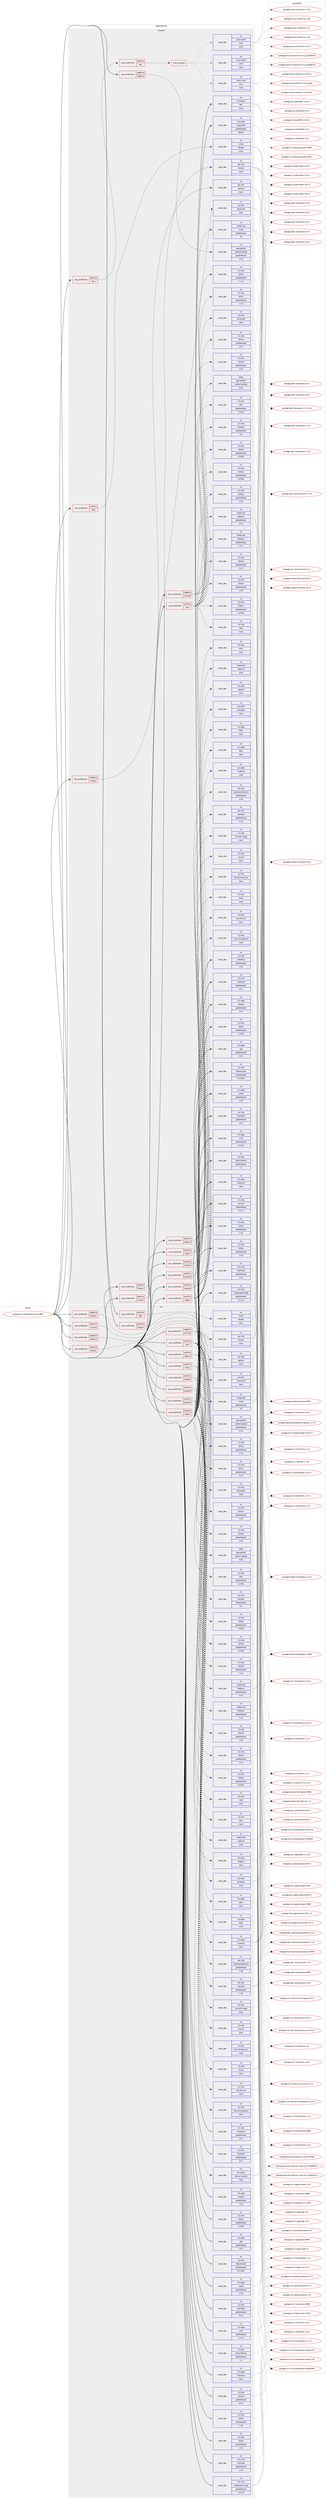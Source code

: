 digraph prolog {

# *************
# Graph options
# *************

newrank=true;
concentrate=true;
compound=true;
graph [rankdir=LR,fontname=Helvetica,fontsize=10,ranksep=1.5];#, ranksep=2.5, nodesep=0.2];
edge  [arrowhead=vee];
node  [fontname=Helvetica,fontsize=10];

# **********
# The ebuild
# **********

subgraph cluster_leftcol {
color=gray;
rank=same;
label=<<i>ebuild</i>>;
id [label="portage://x11-base/xorg-server-9999", color=red, width=4, href="../x11-base/xorg-server-9999.svg"];
}

# ****************
# The dependencies
# ****************

subgraph cluster_midcol {
color=gray;
label=<<i>dependencies</i>>;
subgraph cluster_compile {
fillcolor="#eeeeee";
style=filled;
label=<<i>compile</i>>;
subgraph cond1615 {
dependency13418 [label=<<TABLE BORDER="0" CELLBORDER="1" CELLSPACING="0" CELLPADDING="4"><TR><TD ROWSPAN="3" CELLPADDING="10">use_conditional</TD></TR><TR><TD>negative</TD></TR><TR><TD>libglvnd</TD></TR></TABLE>>, shape=none, color=red];
subgraph pack11583 {
dependency13419 [label=<<TABLE BORDER="0" CELLBORDER="1" CELLSPACING="0" CELLPADDING="4" WIDTH="220"><TR><TD ROWSPAN="6" CELLPADDING="30">pack_dep</TD></TR><TR><TD WIDTH="110">no</TD></TR><TR><TD>app-eselect</TD></TR><TR><TD>eselect-opengl</TD></TR><TR><TD>greaterequal</TD></TR><TR><TD>1.3.0</TD></TR></TABLE>>, shape=none, color=blue];
}
dependency13418:e -> dependency13419:w [weight=20,style="dashed",arrowhead="vee"];
}
id:e -> dependency13418:w [weight=20,style="solid",arrowhead="vee"];
subgraph cond1616 {
dependency13420 [label=<<TABLE BORDER="0" CELLBORDER="1" CELLSPACING="0" CELLPADDING="4"><TR><TD ROWSPAN="3" CELLPADDING="10">use_conditional</TD></TR><TR><TD>negative</TD></TR><TR><TD>libressl</TD></TR></TABLE>>, shape=none, color=red];
subgraph pack11584 {
dependency13421 [label=<<TABLE BORDER="0" CELLBORDER="1" CELLSPACING="0" CELLPADDING="4" WIDTH="220"><TR><TD ROWSPAN="6" CELLPADDING="30">pack_dep</TD></TR><TR><TD WIDTH="110">no</TD></TR><TR><TD>dev-libs</TD></TR><TR><TD>openssl</TD></TR><TR><TD>none</TD></TR><TR><TD></TD></TR></TABLE>>, shape=none, color=blue];
}
dependency13420:e -> dependency13421:w [weight=20,style="dashed",arrowhead="vee"];
}
id:e -> dependency13420:w [weight=20,style="solid",arrowhead="vee"];
subgraph cond1617 {
dependency13422 [label=<<TABLE BORDER="0" CELLBORDER="1" CELLSPACING="0" CELLPADDING="4"><TR><TD ROWSPAN="3" CELLPADDING="10">use_conditional</TD></TR><TR><TD>negative</TD></TR><TR><TD>minimal</TD></TR></TABLE>>, shape=none, color=red];
subgraph pack11585 {
dependency13423 [label=<<TABLE BORDER="0" CELLBORDER="1" CELLSPACING="0" CELLPADDING="4" WIDTH="220"><TR><TD ROWSPAN="6" CELLPADDING="30">pack_dep</TD></TR><TR><TD WIDTH="110">no</TD></TR><TR><TD>x11-libs</TD></TR><TR><TD>libX11</TD></TR><TR><TD>greaterequal</TD></TR><TR><TD>1.1.5</TD></TR></TABLE>>, shape=none, color=blue];
}
dependency13422:e -> dependency13423:w [weight=20,style="dashed",arrowhead="vee"];
subgraph pack11586 {
dependency13424 [label=<<TABLE BORDER="0" CELLBORDER="1" CELLSPACING="0" CELLPADDING="4" WIDTH="220"><TR><TD ROWSPAN="6" CELLPADDING="30">pack_dep</TD></TR><TR><TD WIDTH="110">no</TD></TR><TR><TD>x11-libs</TD></TR><TR><TD>libXext</TD></TR><TR><TD>greaterequal</TD></TR><TR><TD>1.0.5</TD></TR></TABLE>>, shape=none, color=blue];
}
dependency13422:e -> dependency13424:w [weight=20,style="dashed",arrowhead="vee"];
subgraph pack11587 {
dependency13425 [label=<<TABLE BORDER="0" CELLBORDER="1" CELLSPACING="0" CELLPADDING="4" WIDTH="220"><TR><TD ROWSPAN="6" CELLPADDING="30">pack_dep</TD></TR><TR><TD WIDTH="110">no</TD></TR><TR><TD>media-libs</TD></TR><TR><TD>mesa</TD></TR><TR><TD>greaterequal</TD></TR><TR><TD>18</TD></TR></TABLE>>, shape=none, color=blue];
}
dependency13422:e -> dependency13425:w [weight=20,style="dashed",arrowhead="vee"];
subgraph pack11588 {
dependency13426 [label=<<TABLE BORDER="0" CELLBORDER="1" CELLSPACING="0" CELLPADDING="4" WIDTH="220"><TR><TD ROWSPAN="6" CELLPADDING="30">pack_dep</TD></TR><TR><TD WIDTH="110">no</TD></TR><TR><TD>media-libs</TD></TR><TR><TD>libepoxy</TD></TR><TR><TD>greaterequal</TD></TR><TR><TD>1.5.4</TD></TR></TABLE>>, shape=none, color=blue];
}
dependency13422:e -> dependency13426:w [weight=20,style="dashed",arrowhead="vee"];
}
id:e -> dependency13422:w [weight=20,style="solid",arrowhead="vee"];
subgraph cond1618 {
dependency13427 [label=<<TABLE BORDER="0" CELLBORDER="1" CELLSPACING="0" CELLPADDING="4"><TR><TD ROWSPAN="3" CELLPADDING="10">use_conditional</TD></TR><TR><TD>positive</TD></TR><TR><TD>dmx</TD></TR></TABLE>>, shape=none, color=red];
subgraph cond1619 {
dependency13428 [label=<<TABLE BORDER="0" CELLBORDER="1" CELLSPACING="0" CELLPADDING="4"><TR><TD ROWSPAN="3" CELLPADDING="10">use_conditional</TD></TR><TR><TD>positive</TD></TR><TR><TD>doc</TD></TR></TABLE>>, shape=none, color=red];
subgraph any220 {
dependency13429 [label=<<TABLE BORDER="0" CELLBORDER="1" CELLSPACING="0" CELLPADDING="4"><TR><TD CELLPADDING="10">any_of_group</TD></TR></TABLE>>, shape=none, color=red];subgraph pack11589 {
dependency13430 [label=<<TABLE BORDER="0" CELLBORDER="1" CELLSPACING="0" CELLPADDING="4" WIDTH="220"><TR><TD ROWSPAN="6" CELLPADDING="30">pack_dep</TD></TR><TR><TD WIDTH="110">no</TD></TR><TR><TD>www-client</TD></TR><TR><TD>links</TD></TR><TR><TD>none</TD></TR><TR><TD></TD></TR></TABLE>>, shape=none, color=blue];
}
dependency13429:e -> dependency13430:w [weight=20,style="dotted",arrowhead="oinv"];
subgraph pack11590 {
dependency13431 [label=<<TABLE BORDER="0" CELLBORDER="1" CELLSPACING="0" CELLPADDING="4" WIDTH="220"><TR><TD ROWSPAN="6" CELLPADDING="30">pack_dep</TD></TR><TR><TD WIDTH="110">no</TD></TR><TR><TD>www-client</TD></TR><TR><TD>lynx</TD></TR><TR><TD>none</TD></TR><TR><TD></TD></TR></TABLE>>, shape=none, color=blue];
}
dependency13429:e -> dependency13431:w [weight=20,style="dotted",arrowhead="oinv"];
subgraph pack11591 {
dependency13432 [label=<<TABLE BORDER="0" CELLBORDER="1" CELLSPACING="0" CELLPADDING="4" WIDTH="220"><TR><TD ROWSPAN="6" CELLPADDING="30">pack_dep</TD></TR><TR><TD WIDTH="110">no</TD></TR><TR><TD>www-client</TD></TR><TR><TD>w3m</TD></TR><TR><TD>none</TD></TR><TR><TD></TD></TR></TABLE>>, shape=none, color=blue];
}
dependency13429:e -> dependency13432:w [weight=20,style="dotted",arrowhead="oinv"];
}
dependency13428:e -> dependency13429:w [weight=20,style="dashed",arrowhead="vee"];
}
dependency13427:e -> dependency13428:w [weight=20,style="dashed",arrowhead="vee"];
}
id:e -> dependency13427:w [weight=20,style="solid",arrowhead="vee"];
subgraph cond1620 {
dependency13433 [label=<<TABLE BORDER="0" CELLBORDER="1" CELLSPACING="0" CELLPADDING="4"><TR><TD ROWSPAN="3" CELLPADDING="10">use_conditional</TD></TR><TR><TD>positive</TD></TR><TR><TD>dmx</TD></TR></TABLE>>, shape=none, color=red];
subgraph pack11592 {
dependency13434 [label=<<TABLE BORDER="0" CELLBORDER="1" CELLSPACING="0" CELLPADDING="4" WIDTH="220"><TR><TD ROWSPAN="6" CELLPADDING="30">pack_dep</TD></TR><TR><TD WIDTH="110">no</TD></TR><TR><TD>x11-libs</TD></TR><TR><TD>libXt</TD></TR><TR><TD>none</TD></TR><TR><TD></TD></TR></TABLE>>, shape=none, color=blue];
}
dependency13433:e -> dependency13434:w [weight=20,style="dashed",arrowhead="vee"];
subgraph pack11593 {
dependency13435 [label=<<TABLE BORDER="0" CELLBORDER="1" CELLSPACING="0" CELLPADDING="4" WIDTH="220"><TR><TD ROWSPAN="6" CELLPADDING="30">pack_dep</TD></TR><TR><TD WIDTH="110">no</TD></TR><TR><TD>x11-libs</TD></TR><TR><TD>libdmx</TD></TR><TR><TD>greaterequal</TD></TR><TR><TD>1.0.99.1</TD></TR></TABLE>>, shape=none, color=blue];
}
dependency13433:e -> dependency13435:w [weight=20,style="dashed",arrowhead="vee"];
subgraph pack11594 {
dependency13436 [label=<<TABLE BORDER="0" CELLBORDER="1" CELLSPACING="0" CELLPADDING="4" WIDTH="220"><TR><TD ROWSPAN="6" CELLPADDING="30">pack_dep</TD></TR><TR><TD WIDTH="110">no</TD></TR><TR><TD>x11-libs</TD></TR><TR><TD>libX11</TD></TR><TR><TD>greaterequal</TD></TR><TR><TD>1.1.5</TD></TR></TABLE>>, shape=none, color=blue];
}
dependency13433:e -> dependency13436:w [weight=20,style="dashed",arrowhead="vee"];
subgraph pack11595 {
dependency13437 [label=<<TABLE BORDER="0" CELLBORDER="1" CELLSPACING="0" CELLPADDING="4" WIDTH="220"><TR><TD ROWSPAN="6" CELLPADDING="30">pack_dep</TD></TR><TR><TD WIDTH="110">no</TD></TR><TR><TD>x11-libs</TD></TR><TR><TD>libXaw</TD></TR><TR><TD>greaterequal</TD></TR><TR><TD>1.0.4</TD></TR></TABLE>>, shape=none, color=blue];
}
dependency13433:e -> dependency13437:w [weight=20,style="dashed",arrowhead="vee"];
subgraph pack11596 {
dependency13438 [label=<<TABLE BORDER="0" CELLBORDER="1" CELLSPACING="0" CELLPADDING="4" WIDTH="220"><TR><TD ROWSPAN="6" CELLPADDING="30">pack_dep</TD></TR><TR><TD WIDTH="110">no</TD></TR><TR><TD>x11-libs</TD></TR><TR><TD>libXext</TD></TR><TR><TD>greaterequal</TD></TR><TR><TD>1.0.99.4</TD></TR></TABLE>>, shape=none, color=blue];
}
dependency13433:e -> dependency13438:w [weight=20,style="dashed",arrowhead="vee"];
subgraph pack11597 {
dependency13439 [label=<<TABLE BORDER="0" CELLBORDER="1" CELLSPACING="0" CELLPADDING="4" WIDTH="220"><TR><TD ROWSPAN="6" CELLPADDING="30">pack_dep</TD></TR><TR><TD WIDTH="110">no</TD></TR><TR><TD>x11-libs</TD></TR><TR><TD>libXfixes</TD></TR><TR><TD>greaterequal</TD></TR><TR><TD>5.0</TD></TR></TABLE>>, shape=none, color=blue];
}
dependency13433:e -> dependency13439:w [weight=20,style="dashed",arrowhead="vee"];
subgraph pack11598 {
dependency13440 [label=<<TABLE BORDER="0" CELLBORDER="1" CELLSPACING="0" CELLPADDING="4" WIDTH="220"><TR><TD ROWSPAN="6" CELLPADDING="30">pack_dep</TD></TR><TR><TD WIDTH="110">no</TD></TR><TR><TD>x11-libs</TD></TR><TR><TD>libXi</TD></TR><TR><TD>greaterequal</TD></TR><TR><TD>1.2.99.1</TD></TR></TABLE>>, shape=none, color=blue];
}
dependency13433:e -> dependency13440:w [weight=20,style="dashed",arrowhead="vee"];
subgraph pack11599 {
dependency13441 [label=<<TABLE BORDER="0" CELLBORDER="1" CELLSPACING="0" CELLPADDING="4" WIDTH="220"><TR><TD ROWSPAN="6" CELLPADDING="30">pack_dep</TD></TR><TR><TD WIDTH="110">no</TD></TR><TR><TD>x11-libs</TD></TR><TR><TD>libXmu</TD></TR><TR><TD>greaterequal</TD></TR><TR><TD>1.0.3</TD></TR></TABLE>>, shape=none, color=blue];
}
dependency13433:e -> dependency13441:w [weight=20,style="dashed",arrowhead="vee"];
subgraph pack11600 {
dependency13442 [label=<<TABLE BORDER="0" CELLBORDER="1" CELLSPACING="0" CELLPADDING="4" WIDTH="220"><TR><TD ROWSPAN="6" CELLPADDING="30">pack_dep</TD></TR><TR><TD WIDTH="110">no</TD></TR><TR><TD>x11-libs</TD></TR><TR><TD>libXrender</TD></TR><TR><TD>none</TD></TR><TR><TD></TD></TR></TABLE>>, shape=none, color=blue];
}
dependency13433:e -> dependency13442:w [weight=20,style="dashed",arrowhead="vee"];
subgraph pack11601 {
dependency13443 [label=<<TABLE BORDER="0" CELLBORDER="1" CELLSPACING="0" CELLPADDING="4" WIDTH="220"><TR><TD ROWSPAN="6" CELLPADDING="30">pack_dep</TD></TR><TR><TD WIDTH="110">no</TD></TR><TR><TD>x11-libs</TD></TR><TR><TD>libXres</TD></TR><TR><TD>greaterequal</TD></TR><TR><TD>1.0.3</TD></TR></TABLE>>, shape=none, color=blue];
}
dependency13433:e -> dependency13443:w [weight=20,style="dashed",arrowhead="vee"];
subgraph pack11602 {
dependency13444 [label=<<TABLE BORDER="0" CELLBORDER="1" CELLSPACING="0" CELLPADDING="4" WIDTH="220"><TR><TD ROWSPAN="6" CELLPADDING="30">pack_dep</TD></TR><TR><TD WIDTH="110">no</TD></TR><TR><TD>x11-libs</TD></TR><TR><TD>libXtst</TD></TR><TR><TD>greaterequal</TD></TR><TR><TD>1.0.99.2</TD></TR></TABLE>>, shape=none, color=blue];
}
dependency13433:e -> dependency13444:w [weight=20,style="dashed",arrowhead="vee"];
}
id:e -> dependency13433:w [weight=20,style="solid",arrowhead="vee"];
subgraph cond1621 {
dependency13445 [label=<<TABLE BORDER="0" CELLBORDER="1" CELLSPACING="0" CELLPADDING="4"><TR><TD ROWSPAN="3" CELLPADDING="10">use_conditional</TD></TR><TR><TD>positive</TD></TR><TR><TD>elogind</TD></TR></TABLE>>, shape=none, color=red];
subgraph pack11603 {
dependency13446 [label=<<TABLE BORDER="0" CELLBORDER="1" CELLSPACING="0" CELLPADDING="4" WIDTH="220"><TR><TD ROWSPAN="6" CELLPADDING="30">pack_dep</TD></TR><TR><TD WIDTH="110">no</TD></TR><TR><TD>sys-apps</TD></TR><TR><TD>dbus</TD></TR><TR><TD>none</TD></TR><TR><TD></TD></TR></TABLE>>, shape=none, color=blue];
}
dependency13445:e -> dependency13446:w [weight=20,style="dashed",arrowhead="vee"];
subgraph pack11604 {
dependency13447 [label=<<TABLE BORDER="0" CELLBORDER="1" CELLSPACING="0" CELLPADDING="4" WIDTH="220"><TR><TD ROWSPAN="6" CELLPADDING="30">pack_dep</TD></TR><TR><TD WIDTH="110">no</TD></TR><TR><TD>sys-auth</TD></TR><TR><TD>elogind</TD></TR><TR><TD>none</TD></TR><TR><TD></TD></TR></TABLE>>, shape=none, color=blue];
}
dependency13445:e -> dependency13447:w [weight=20,style="dashed",arrowhead="vee"];
subgraph pack11605 {
dependency13448 [label=<<TABLE BORDER="0" CELLBORDER="1" CELLSPACING="0" CELLPADDING="4" WIDTH="220"><TR><TD ROWSPAN="6" CELLPADDING="30">pack_dep</TD></TR><TR><TD WIDTH="110">no</TD></TR><TR><TD>sys-auth</TD></TR><TR><TD>pambase</TD></TR><TR><TD>none</TD></TR><TR><TD></TD></TR></TABLE>>, shape=none, color=blue];
}
dependency13445:e -> dependency13448:w [weight=20,style="dashed",arrowhead="vee"];
}
id:e -> dependency13445:w [weight=20,style="solid",arrowhead="vee"];
subgraph cond1622 {
dependency13449 [label=<<TABLE BORDER="0" CELLBORDER="1" CELLSPACING="0" CELLPADDING="4"><TR><TD ROWSPAN="3" CELLPADDING="10">use_conditional</TD></TR><TR><TD>positive</TD></TR><TR><TD>kdrive</TD></TR></TABLE>>, shape=none, color=red];
subgraph pack11606 {
dependency13450 [label=<<TABLE BORDER="0" CELLBORDER="1" CELLSPACING="0" CELLPADDING="4" WIDTH="220"><TR><TD ROWSPAN="6" CELLPADDING="30">pack_dep</TD></TR><TR><TD WIDTH="110">no</TD></TR><TR><TD>x11-libs</TD></TR><TR><TD>libXext</TD></TR><TR><TD>greaterequal</TD></TR><TR><TD>1.0.5</TD></TR></TABLE>>, shape=none, color=blue];
}
dependency13449:e -> dependency13450:w [weight=20,style="dashed",arrowhead="vee"];
subgraph pack11607 {
dependency13451 [label=<<TABLE BORDER="0" CELLBORDER="1" CELLSPACING="0" CELLPADDING="4" WIDTH="220"><TR><TD ROWSPAN="6" CELLPADDING="30">pack_dep</TD></TR><TR><TD WIDTH="110">no</TD></TR><TR><TD>x11-libs</TD></TR><TR><TD>libXv</TD></TR><TR><TD>none</TD></TR><TR><TD></TD></TR></TABLE>>, shape=none, color=blue];
}
dependency13449:e -> dependency13451:w [weight=20,style="dashed",arrowhead="vee"];
}
id:e -> dependency13449:w [weight=20,style="solid",arrowhead="vee"];
subgraph cond1623 {
dependency13452 [label=<<TABLE BORDER="0" CELLBORDER="1" CELLSPACING="0" CELLPADDING="4"><TR><TD ROWSPAN="3" CELLPADDING="10">use_conditional</TD></TR><TR><TD>positive</TD></TR><TR><TD>libglvnd</TD></TR></TABLE>>, shape=none, color=red];
subgraph pack11608 {
dependency13453 [label=<<TABLE BORDER="0" CELLBORDER="1" CELLSPACING="0" CELLPADDING="4" WIDTH="220"><TR><TD ROWSPAN="6" CELLPADDING="30">pack_dep</TD></TR><TR><TD WIDTH="110">no</TD></TR><TR><TD>media-libs</TD></TR><TR><TD>libglvnd</TD></TR><TR><TD>none</TD></TR><TR><TD></TD></TR></TABLE>>, shape=none, color=blue];
}
dependency13452:e -> dependency13453:w [weight=20,style="dashed",arrowhead="vee"];
subgraph pack11609 {
dependency13454 [label=<<TABLE BORDER="0" CELLBORDER="1" CELLSPACING="0" CELLPADDING="4" WIDTH="220"><TR><TD ROWSPAN="6" CELLPADDING="30">pack_dep</TD></TR><TR><TD WIDTH="110">weak</TD></TR><TR><TD>app-eselect</TD></TR><TR><TD>eselect-opengl</TD></TR><TR><TD>none</TD></TR><TR><TD></TD></TR></TABLE>>, shape=none, color=blue];
}
dependency13452:e -> dependency13454:w [weight=20,style="dashed",arrowhead="vee"];
}
id:e -> dependency13452:w [weight=20,style="solid",arrowhead="vee"];
subgraph cond1624 {
dependency13455 [label=<<TABLE BORDER="0" CELLBORDER="1" CELLSPACING="0" CELLPADDING="4"><TR><TD ROWSPAN="3" CELLPADDING="10">use_conditional</TD></TR><TR><TD>positive</TD></TR><TR><TD>libressl</TD></TR></TABLE>>, shape=none, color=red];
subgraph pack11610 {
dependency13456 [label=<<TABLE BORDER="0" CELLBORDER="1" CELLSPACING="0" CELLPADDING="4" WIDTH="220"><TR><TD ROWSPAN="6" CELLPADDING="30">pack_dep</TD></TR><TR><TD WIDTH="110">no</TD></TR><TR><TD>dev-libs</TD></TR><TR><TD>libressl</TD></TR><TR><TD>none</TD></TR><TR><TD></TD></TR></TABLE>>, shape=none, color=blue];
}
dependency13455:e -> dependency13456:w [weight=20,style="dashed",arrowhead="vee"];
}
id:e -> dependency13455:w [weight=20,style="solid",arrowhead="vee"];
subgraph cond1625 {
dependency13457 [label=<<TABLE BORDER="0" CELLBORDER="1" CELLSPACING="0" CELLPADDING="4"><TR><TD ROWSPAN="3" CELLPADDING="10">use_conditional</TD></TR><TR><TD>positive</TD></TR><TR><TD>systemd</TD></TR></TABLE>>, shape=none, color=red];
subgraph pack11611 {
dependency13458 [label=<<TABLE BORDER="0" CELLBORDER="1" CELLSPACING="0" CELLPADDING="4" WIDTH="220"><TR><TD ROWSPAN="6" CELLPADDING="30">pack_dep</TD></TR><TR><TD WIDTH="110">no</TD></TR><TR><TD>sys-apps</TD></TR><TR><TD>dbus</TD></TR><TR><TD>none</TD></TR><TR><TD></TD></TR></TABLE>>, shape=none, color=blue];
}
dependency13457:e -> dependency13458:w [weight=20,style="dashed",arrowhead="vee"];
subgraph pack11612 {
dependency13459 [label=<<TABLE BORDER="0" CELLBORDER="1" CELLSPACING="0" CELLPADDING="4" WIDTH="220"><TR><TD ROWSPAN="6" CELLPADDING="30">pack_dep</TD></TR><TR><TD WIDTH="110">no</TD></TR><TR><TD>sys-apps</TD></TR><TR><TD>systemd</TD></TR><TR><TD>none</TD></TR><TR><TD></TD></TR></TABLE>>, shape=none, color=blue];
}
dependency13457:e -> dependency13459:w [weight=20,style="dashed",arrowhead="vee"];
}
id:e -> dependency13457:w [weight=20,style="solid",arrowhead="vee"];
subgraph cond1626 {
dependency13460 [label=<<TABLE BORDER="0" CELLBORDER="1" CELLSPACING="0" CELLPADDING="4"><TR><TD ROWSPAN="3" CELLPADDING="10">use_conditional</TD></TR><TR><TD>positive</TD></TR><TR><TD>udev</TD></TR></TABLE>>, shape=none, color=red];
subgraph pack11613 {
dependency13461 [label=<<TABLE BORDER="0" CELLBORDER="1" CELLSPACING="0" CELLPADDING="4" WIDTH="220"><TR><TD ROWSPAN="6" CELLPADDING="30">pack_dep</TD></TR><TR><TD WIDTH="110">no</TD></TR><TR><TD>virtual</TD></TR><TR><TD>libudev</TD></TR><TR><TD>none</TD></TR><TR><TD></TD></TR></TABLE>>, shape=none, color=blue];
}
dependency13460:e -> dependency13461:w [weight=20,style="dashed",arrowhead="vee"];
}
id:e -> dependency13460:w [weight=20,style="solid",arrowhead="vee"];
subgraph cond1627 {
dependency13462 [label=<<TABLE BORDER="0" CELLBORDER="1" CELLSPACING="0" CELLPADDING="4"><TR><TD ROWSPAN="3" CELLPADDING="10">use_conditional</TD></TR><TR><TD>positive</TD></TR><TR><TD>unwind</TD></TR></TABLE>>, shape=none, color=red];
subgraph pack11614 {
dependency13463 [label=<<TABLE BORDER="0" CELLBORDER="1" CELLSPACING="0" CELLPADDING="4" WIDTH="220"><TR><TD ROWSPAN="6" CELLPADDING="30">pack_dep</TD></TR><TR><TD WIDTH="110">no</TD></TR><TR><TD>sys-libs</TD></TR><TR><TD>libunwind</TD></TR><TR><TD>none</TD></TR><TR><TD></TD></TR></TABLE>>, shape=none, color=blue];
}
dependency13462:e -> dependency13463:w [weight=20,style="dashed",arrowhead="vee"];
}
id:e -> dependency13462:w [weight=20,style="solid",arrowhead="vee"];
subgraph cond1628 {
dependency13464 [label=<<TABLE BORDER="0" CELLBORDER="1" CELLSPACING="0" CELLPADDING="4"><TR><TD ROWSPAN="3" CELLPADDING="10">use_conditional</TD></TR><TR><TD>positive</TD></TR><TR><TD>wayland</TD></TR></TABLE>>, shape=none, color=red];
subgraph pack11615 {
dependency13465 [label=<<TABLE BORDER="0" CELLBORDER="1" CELLSPACING="0" CELLPADDING="4" WIDTH="220"><TR><TD ROWSPAN="6" CELLPADDING="30">pack_dep</TD></TR><TR><TD WIDTH="110">no</TD></TR><TR><TD>dev-libs</TD></TR><TR><TD>wayland</TD></TR><TR><TD>greaterequal</TD></TR><TR><TD>1.3.0</TD></TR></TABLE>>, shape=none, color=blue];
}
dependency13464:e -> dependency13465:w [weight=20,style="dashed",arrowhead="vee"];
subgraph pack11616 {
dependency13466 [label=<<TABLE BORDER="0" CELLBORDER="1" CELLSPACING="0" CELLPADDING="4" WIDTH="220"><TR><TD ROWSPAN="6" CELLPADDING="30">pack_dep</TD></TR><TR><TD WIDTH="110">no</TD></TR><TR><TD>media-libs</TD></TR><TR><TD>libepoxy</TD></TR><TR><TD>greaterequal</TD></TR><TR><TD>1.5.4</TD></TR></TABLE>>, shape=none, color=blue];
}
dependency13464:e -> dependency13466:w [weight=20,style="dashed",arrowhead="vee"];
subgraph pack11617 {
dependency13467 [label=<<TABLE BORDER="0" CELLBORDER="1" CELLSPACING="0" CELLPADDING="4" WIDTH="220"><TR><TD ROWSPAN="6" CELLPADDING="30">pack_dep</TD></TR><TR><TD WIDTH="110">no</TD></TR><TR><TD>dev-libs</TD></TR><TR><TD>wayland-protocols</TD></TR><TR><TD>greaterequal</TD></TR><TR><TD>1.18</TD></TR></TABLE>>, shape=none, color=blue];
}
dependency13464:e -> dependency13467:w [weight=20,style="dashed",arrowhead="vee"];
}
id:e -> dependency13464:w [weight=20,style="solid",arrowhead="vee"];
subgraph cond1629 {
dependency13468 [label=<<TABLE BORDER="0" CELLBORDER="1" CELLSPACING="0" CELLPADDING="4"><TR><TD ROWSPAN="3" CELLPADDING="10">use_conditional</TD></TR><TR><TD>positive</TD></TR><TR><TD>xephyr</TD></TR></TABLE>>, shape=none, color=red];
subgraph pack11618 {
dependency13469 [label=<<TABLE BORDER="0" CELLBORDER="1" CELLSPACING="0" CELLPADDING="4" WIDTH="220"><TR><TD ROWSPAN="6" CELLPADDING="30">pack_dep</TD></TR><TR><TD WIDTH="110">no</TD></TR><TR><TD>x11-libs</TD></TR><TR><TD>libxcb</TD></TR><TR><TD>none</TD></TR><TR><TD></TD></TR></TABLE>>, shape=none, color=blue];
}
dependency13468:e -> dependency13469:w [weight=20,style="dashed",arrowhead="vee"];
subgraph pack11619 {
dependency13470 [label=<<TABLE BORDER="0" CELLBORDER="1" CELLSPACING="0" CELLPADDING="4" WIDTH="220"><TR><TD ROWSPAN="6" CELLPADDING="30">pack_dep</TD></TR><TR><TD WIDTH="110">no</TD></TR><TR><TD>x11-libs</TD></TR><TR><TD>xcb-util</TD></TR><TR><TD>none</TD></TR><TR><TD></TD></TR></TABLE>>, shape=none, color=blue];
}
dependency13468:e -> dependency13470:w [weight=20,style="dashed",arrowhead="vee"];
subgraph pack11620 {
dependency13471 [label=<<TABLE BORDER="0" CELLBORDER="1" CELLSPACING="0" CELLPADDING="4" WIDTH="220"><TR><TD ROWSPAN="6" CELLPADDING="30">pack_dep</TD></TR><TR><TD WIDTH="110">no</TD></TR><TR><TD>x11-libs</TD></TR><TR><TD>xcb-util-image</TD></TR><TR><TD>none</TD></TR><TR><TD></TD></TR></TABLE>>, shape=none, color=blue];
}
dependency13468:e -> dependency13471:w [weight=20,style="dashed",arrowhead="vee"];
subgraph pack11621 {
dependency13472 [label=<<TABLE BORDER="0" CELLBORDER="1" CELLSPACING="0" CELLPADDING="4" WIDTH="220"><TR><TD ROWSPAN="6" CELLPADDING="30">pack_dep</TD></TR><TR><TD WIDTH="110">no</TD></TR><TR><TD>x11-libs</TD></TR><TR><TD>xcb-util-keysyms</TD></TR><TR><TD>none</TD></TR><TR><TD></TD></TR></TABLE>>, shape=none, color=blue];
}
dependency13468:e -> dependency13472:w [weight=20,style="dashed",arrowhead="vee"];
subgraph pack11622 {
dependency13473 [label=<<TABLE BORDER="0" CELLBORDER="1" CELLSPACING="0" CELLPADDING="4" WIDTH="220"><TR><TD ROWSPAN="6" CELLPADDING="30">pack_dep</TD></TR><TR><TD WIDTH="110">no</TD></TR><TR><TD>x11-libs</TD></TR><TR><TD>xcb-util-renderutil</TD></TR><TR><TD>none</TD></TR><TR><TD></TD></TR></TABLE>>, shape=none, color=blue];
}
dependency13468:e -> dependency13473:w [weight=20,style="dashed",arrowhead="vee"];
subgraph pack11623 {
dependency13474 [label=<<TABLE BORDER="0" CELLBORDER="1" CELLSPACING="0" CELLPADDING="4" WIDTH="220"><TR><TD ROWSPAN="6" CELLPADDING="30">pack_dep</TD></TR><TR><TD WIDTH="110">no</TD></TR><TR><TD>x11-libs</TD></TR><TR><TD>xcb-util-wm</TD></TR><TR><TD>none</TD></TR><TR><TD></TD></TR></TABLE>>, shape=none, color=blue];
}
dependency13468:e -> dependency13474:w [weight=20,style="dashed",arrowhead="vee"];
}
id:e -> dependency13468:w [weight=20,style="solid",arrowhead="vee"];
subgraph pack11624 {
dependency13475 [label=<<TABLE BORDER="0" CELLBORDER="1" CELLSPACING="0" CELLPADDING="4" WIDTH="220"><TR><TD ROWSPAN="6" CELLPADDING="30">pack_dep</TD></TR><TR><TD WIDTH="110">no</TD></TR><TR><TD>sys-devel</TD></TR><TR><TD>flex</TD></TR><TR><TD>none</TD></TR><TR><TD></TD></TR></TABLE>>, shape=none, color=blue];
}
id:e -> dependency13475:w [weight=20,style="solid",arrowhead="vee"];
subgraph pack11625 {
dependency13476 [label=<<TABLE BORDER="0" CELLBORDER="1" CELLSPACING="0" CELLPADDING="4" WIDTH="220"><TR><TD ROWSPAN="6" CELLPADDING="30">pack_dep</TD></TR><TR><TD WIDTH="110">no</TD></TR><TR><TD>x11-apps</TD></TR><TR><TD>iceauth</TD></TR><TR><TD>greaterequal</TD></TR><TR><TD>1.0.2</TD></TR></TABLE>>, shape=none, color=blue];
}
id:e -> dependency13476:w [weight=20,style="solid",arrowhead="vee"];
subgraph pack11626 {
dependency13477 [label=<<TABLE BORDER="0" CELLBORDER="1" CELLSPACING="0" CELLPADDING="4" WIDTH="220"><TR><TD ROWSPAN="6" CELLPADDING="30">pack_dep</TD></TR><TR><TD WIDTH="110">no</TD></TR><TR><TD>x11-apps</TD></TR><TR><TD>rgb</TD></TR><TR><TD>greaterequal</TD></TR><TR><TD>1.0.3</TD></TR></TABLE>>, shape=none, color=blue];
}
id:e -> dependency13477:w [weight=20,style="solid",arrowhead="vee"];
subgraph pack11627 {
dependency13478 [label=<<TABLE BORDER="0" CELLBORDER="1" CELLSPACING="0" CELLPADDING="4" WIDTH="220"><TR><TD ROWSPAN="6" CELLPADDING="30">pack_dep</TD></TR><TR><TD WIDTH="110">no</TD></TR><TR><TD>x11-apps</TD></TR><TR><TD>xauth</TD></TR><TR><TD>greaterequal</TD></TR><TR><TD>1.0.3</TD></TR></TABLE>>, shape=none, color=blue];
}
id:e -> dependency13478:w [weight=20,style="solid",arrowhead="vee"];
subgraph pack11628 {
dependency13479 [label=<<TABLE BORDER="0" CELLBORDER="1" CELLSPACING="0" CELLPADDING="4" WIDTH="220"><TR><TD ROWSPAN="6" CELLPADDING="30">pack_dep</TD></TR><TR><TD WIDTH="110">no</TD></TR><TR><TD>x11-apps</TD></TR><TR><TD>xinit</TD></TR><TR><TD>greaterequal</TD></TR><TR><TD>1.3.3-r1</TD></TR></TABLE>>, shape=none, color=blue];
}
id:e -> dependency13479:w [weight=20,style="solid",arrowhead="vee"];
subgraph pack11629 {
dependency13480 [label=<<TABLE BORDER="0" CELLBORDER="1" CELLSPACING="0" CELLPADDING="4" WIDTH="220"><TR><TD ROWSPAN="6" CELLPADDING="30">pack_dep</TD></TR><TR><TD WIDTH="110">no</TD></TR><TR><TD>x11-apps</TD></TR><TR><TD>xkbcomp</TD></TR><TR><TD>none</TD></TR><TR><TD></TD></TR></TABLE>>, shape=none, color=blue];
}
id:e -> dependency13480:w [weight=20,style="solid",arrowhead="vee"];
subgraph pack11630 {
dependency13481 [label=<<TABLE BORDER="0" CELLBORDER="1" CELLSPACING="0" CELLPADDING="4" WIDTH="220"><TR><TD ROWSPAN="6" CELLPADDING="30">pack_dep</TD></TR><TR><TD WIDTH="110">no</TD></TR><TR><TD>x11-base</TD></TR><TR><TD>xorg-proto</TD></TR><TR><TD>greaterequal</TD></TR><TR><TD>2018.4</TD></TR></TABLE>>, shape=none, color=blue];
}
id:e -> dependency13481:w [weight=20,style="solid",arrowhead="vee"];
subgraph pack11631 {
dependency13482 [label=<<TABLE BORDER="0" CELLBORDER="1" CELLSPACING="0" CELLPADDING="4" WIDTH="220"><TR><TD ROWSPAN="6" CELLPADDING="30">pack_dep</TD></TR><TR><TD WIDTH="110">no</TD></TR><TR><TD>x11-libs</TD></TR><TR><TD>libXau</TD></TR><TR><TD>greaterequal</TD></TR><TR><TD>1.0.4</TD></TR></TABLE>>, shape=none, color=blue];
}
id:e -> dependency13482:w [weight=20,style="solid",arrowhead="vee"];
subgraph pack11632 {
dependency13483 [label=<<TABLE BORDER="0" CELLBORDER="1" CELLSPACING="0" CELLPADDING="4" WIDTH="220"><TR><TD ROWSPAN="6" CELLPADDING="30">pack_dep</TD></TR><TR><TD WIDTH="110">no</TD></TR><TR><TD>x11-libs</TD></TR><TR><TD>libXdmcp</TD></TR><TR><TD>greaterequal</TD></TR><TR><TD>1.0.2</TD></TR></TABLE>>, shape=none, color=blue];
}
id:e -> dependency13483:w [weight=20,style="solid",arrowhead="vee"];
subgraph pack11633 {
dependency13484 [label=<<TABLE BORDER="0" CELLBORDER="1" CELLSPACING="0" CELLPADDING="4" WIDTH="220"><TR><TD ROWSPAN="6" CELLPADDING="30">pack_dep</TD></TR><TR><TD WIDTH="110">no</TD></TR><TR><TD>x11-libs</TD></TR><TR><TD>libXfont2</TD></TR><TR><TD>greaterequal</TD></TR><TR><TD>2.0.1</TD></TR></TABLE>>, shape=none, color=blue];
}
id:e -> dependency13484:w [weight=20,style="solid",arrowhead="vee"];
subgraph pack11634 {
dependency13485 [label=<<TABLE BORDER="0" CELLBORDER="1" CELLSPACING="0" CELLPADDING="4" WIDTH="220"><TR><TD ROWSPAN="6" CELLPADDING="30">pack_dep</TD></TR><TR><TD WIDTH="110">no</TD></TR><TR><TD>x11-libs</TD></TR><TR><TD>libdrm</TD></TR><TR><TD>greaterequal</TD></TR><TR><TD>2.4.89</TD></TR></TABLE>>, shape=none, color=blue];
}
id:e -> dependency13485:w [weight=20,style="solid",arrowhead="vee"];
subgraph pack11635 {
dependency13486 [label=<<TABLE BORDER="0" CELLBORDER="1" CELLSPACING="0" CELLPADDING="4" WIDTH="220"><TR><TD ROWSPAN="6" CELLPADDING="30">pack_dep</TD></TR><TR><TD WIDTH="110">no</TD></TR><TR><TD>x11-libs</TD></TR><TR><TD>libpciaccess</TD></TR><TR><TD>greaterequal</TD></TR><TR><TD>0.12.901</TD></TR></TABLE>>, shape=none, color=blue];
}
id:e -> dependency13486:w [weight=20,style="solid",arrowhead="vee"];
subgraph pack11636 {
dependency13487 [label=<<TABLE BORDER="0" CELLBORDER="1" CELLSPACING="0" CELLPADDING="4" WIDTH="220"><TR><TD ROWSPAN="6" CELLPADDING="30">pack_dep</TD></TR><TR><TD WIDTH="110">no</TD></TR><TR><TD>x11-libs</TD></TR><TR><TD>libxkbfile</TD></TR><TR><TD>greaterequal</TD></TR><TR><TD>1.0.4</TD></TR></TABLE>>, shape=none, color=blue];
}
id:e -> dependency13487:w [weight=20,style="solid",arrowhead="vee"];
subgraph pack11637 {
dependency13488 [label=<<TABLE BORDER="0" CELLBORDER="1" CELLSPACING="0" CELLPADDING="4" WIDTH="220"><TR><TD ROWSPAN="6" CELLPADDING="30">pack_dep</TD></TR><TR><TD WIDTH="110">no</TD></TR><TR><TD>x11-libs</TD></TR><TR><TD>libxshmfence</TD></TR><TR><TD>greaterequal</TD></TR><TR><TD>1.1</TD></TR></TABLE>>, shape=none, color=blue];
}
id:e -> dependency13488:w [weight=20,style="solid",arrowhead="vee"];
subgraph pack11638 {
dependency13489 [label=<<TABLE BORDER="0" CELLBORDER="1" CELLSPACING="0" CELLPADDING="4" WIDTH="220"><TR><TD ROWSPAN="6" CELLPADDING="30">pack_dep</TD></TR><TR><TD WIDTH="110">no</TD></TR><TR><TD>x11-libs</TD></TR><TR><TD>pixman</TD></TR><TR><TD>greaterequal</TD></TR><TR><TD>0.27.2</TD></TR></TABLE>>, shape=none, color=blue];
}
id:e -> dependency13489:w [weight=20,style="solid",arrowhead="vee"];
subgraph pack11639 {
dependency13490 [label=<<TABLE BORDER="0" CELLBORDER="1" CELLSPACING="0" CELLPADDING="4" WIDTH="220"><TR><TD ROWSPAN="6" CELLPADDING="30">pack_dep</TD></TR><TR><TD WIDTH="110">no</TD></TR><TR><TD>x11-libs</TD></TR><TR><TD>xtrans</TD></TR><TR><TD>greaterequal</TD></TR><TR><TD>1.3.5</TD></TR></TABLE>>, shape=none, color=blue];
}
id:e -> dependency13490:w [weight=20,style="solid",arrowhead="vee"];
subgraph pack11640 {
dependency13491 [label=<<TABLE BORDER="0" CELLBORDER="1" CELLSPACING="0" CELLPADDING="4" WIDTH="220"><TR><TD ROWSPAN="6" CELLPADDING="30">pack_dep</TD></TR><TR><TD WIDTH="110">no</TD></TR><TR><TD>x11-misc</TD></TR><TR><TD>xbitmaps</TD></TR><TR><TD>greaterequal</TD></TR><TR><TD>1.0.1</TD></TR></TABLE>>, shape=none, color=blue];
}
id:e -> dependency13491:w [weight=20,style="solid",arrowhead="vee"];
subgraph pack11641 {
dependency13492 [label=<<TABLE BORDER="0" CELLBORDER="1" CELLSPACING="0" CELLPADDING="4" WIDTH="220"><TR><TD ROWSPAN="6" CELLPADDING="30">pack_dep</TD></TR><TR><TD WIDTH="110">no</TD></TR><TR><TD>x11-misc</TD></TR><TR><TD>xkeyboard-config</TD></TR><TR><TD>greaterequal</TD></TR><TR><TD>2.4.1-r3</TD></TR></TABLE>>, shape=none, color=blue];
}
id:e -> dependency13492:w [weight=20,style="solid",arrowhead="vee"];
}
subgraph cluster_compileandrun {
fillcolor="#eeeeee";
style=filled;
label=<<i>compile and run</i>>;
}
subgraph cluster_run {
fillcolor="#eeeeee";
style=filled;
label=<<i>run</i>>;
subgraph cond1630 {
dependency13493 [label=<<TABLE BORDER="0" CELLBORDER="1" CELLSPACING="0" CELLPADDING="4"><TR><TD ROWSPAN="3" CELLPADDING="10">use_conditional</TD></TR><TR><TD>negative</TD></TR><TR><TD>libglvnd</TD></TR></TABLE>>, shape=none, color=red];
subgraph pack11642 {
dependency13494 [label=<<TABLE BORDER="0" CELLBORDER="1" CELLSPACING="0" CELLPADDING="4" WIDTH="220"><TR><TD ROWSPAN="6" CELLPADDING="30">pack_dep</TD></TR><TR><TD WIDTH="110">no</TD></TR><TR><TD>app-eselect</TD></TR><TR><TD>eselect-opengl</TD></TR><TR><TD>greaterequal</TD></TR><TR><TD>1.3.0</TD></TR></TABLE>>, shape=none, color=blue];
}
dependency13493:e -> dependency13494:w [weight=20,style="dashed",arrowhead="vee"];
}
id:e -> dependency13493:w [weight=20,style="solid",arrowhead="odot"];
subgraph cond1631 {
dependency13495 [label=<<TABLE BORDER="0" CELLBORDER="1" CELLSPACING="0" CELLPADDING="4"><TR><TD ROWSPAN="3" CELLPADDING="10">use_conditional</TD></TR><TR><TD>negative</TD></TR><TR><TD>libressl</TD></TR></TABLE>>, shape=none, color=red];
subgraph pack11643 {
dependency13496 [label=<<TABLE BORDER="0" CELLBORDER="1" CELLSPACING="0" CELLPADDING="4" WIDTH="220"><TR><TD ROWSPAN="6" CELLPADDING="30">pack_dep</TD></TR><TR><TD WIDTH="110">no</TD></TR><TR><TD>dev-libs</TD></TR><TR><TD>openssl</TD></TR><TR><TD>none</TD></TR><TR><TD></TD></TR></TABLE>>, shape=none, color=blue];
}
dependency13495:e -> dependency13496:w [weight=20,style="dashed",arrowhead="vee"];
}
id:e -> dependency13495:w [weight=20,style="solid",arrowhead="odot"];
subgraph cond1632 {
dependency13497 [label=<<TABLE BORDER="0" CELLBORDER="1" CELLSPACING="0" CELLPADDING="4"><TR><TD ROWSPAN="3" CELLPADDING="10">use_conditional</TD></TR><TR><TD>negative</TD></TR><TR><TD>minimal</TD></TR></TABLE>>, shape=none, color=red];
subgraph pack11644 {
dependency13498 [label=<<TABLE BORDER="0" CELLBORDER="1" CELLSPACING="0" CELLPADDING="4" WIDTH="220"><TR><TD ROWSPAN="6" CELLPADDING="30">pack_dep</TD></TR><TR><TD WIDTH="110">no</TD></TR><TR><TD>x11-libs</TD></TR><TR><TD>libX11</TD></TR><TR><TD>greaterequal</TD></TR><TR><TD>1.1.5</TD></TR></TABLE>>, shape=none, color=blue];
}
dependency13497:e -> dependency13498:w [weight=20,style="dashed",arrowhead="vee"];
subgraph pack11645 {
dependency13499 [label=<<TABLE BORDER="0" CELLBORDER="1" CELLSPACING="0" CELLPADDING="4" WIDTH="220"><TR><TD ROWSPAN="6" CELLPADDING="30">pack_dep</TD></TR><TR><TD WIDTH="110">no</TD></TR><TR><TD>x11-libs</TD></TR><TR><TD>libXext</TD></TR><TR><TD>greaterequal</TD></TR><TR><TD>1.0.5</TD></TR></TABLE>>, shape=none, color=blue];
}
dependency13497:e -> dependency13499:w [weight=20,style="dashed",arrowhead="vee"];
subgraph pack11646 {
dependency13500 [label=<<TABLE BORDER="0" CELLBORDER="1" CELLSPACING="0" CELLPADDING="4" WIDTH="220"><TR><TD ROWSPAN="6" CELLPADDING="30">pack_dep</TD></TR><TR><TD WIDTH="110">no</TD></TR><TR><TD>media-libs</TD></TR><TR><TD>mesa</TD></TR><TR><TD>greaterequal</TD></TR><TR><TD>18</TD></TR></TABLE>>, shape=none, color=blue];
}
dependency13497:e -> dependency13500:w [weight=20,style="dashed",arrowhead="vee"];
subgraph pack11647 {
dependency13501 [label=<<TABLE BORDER="0" CELLBORDER="1" CELLSPACING="0" CELLPADDING="4" WIDTH="220"><TR><TD ROWSPAN="6" CELLPADDING="30">pack_dep</TD></TR><TR><TD WIDTH="110">no</TD></TR><TR><TD>media-libs</TD></TR><TR><TD>libepoxy</TD></TR><TR><TD>greaterequal</TD></TR><TR><TD>1.5.4</TD></TR></TABLE>>, shape=none, color=blue];
}
dependency13497:e -> dependency13501:w [weight=20,style="dashed",arrowhead="vee"];
}
id:e -> dependency13497:w [weight=20,style="solid",arrowhead="odot"];
subgraph cond1633 {
dependency13502 [label=<<TABLE BORDER="0" CELLBORDER="1" CELLSPACING="0" CELLPADDING="4"><TR><TD ROWSPAN="3" CELLPADDING="10">use_conditional</TD></TR><TR><TD>positive</TD></TR><TR><TD>dmx</TD></TR></TABLE>>, shape=none, color=red];
subgraph pack11648 {
dependency13503 [label=<<TABLE BORDER="0" CELLBORDER="1" CELLSPACING="0" CELLPADDING="4" WIDTH="220"><TR><TD ROWSPAN="6" CELLPADDING="30">pack_dep</TD></TR><TR><TD WIDTH="110">no</TD></TR><TR><TD>x11-libs</TD></TR><TR><TD>libXt</TD></TR><TR><TD>none</TD></TR><TR><TD></TD></TR></TABLE>>, shape=none, color=blue];
}
dependency13502:e -> dependency13503:w [weight=20,style="dashed",arrowhead="vee"];
subgraph pack11649 {
dependency13504 [label=<<TABLE BORDER="0" CELLBORDER="1" CELLSPACING="0" CELLPADDING="4" WIDTH="220"><TR><TD ROWSPAN="6" CELLPADDING="30">pack_dep</TD></TR><TR><TD WIDTH="110">no</TD></TR><TR><TD>x11-libs</TD></TR><TR><TD>libdmx</TD></TR><TR><TD>greaterequal</TD></TR><TR><TD>1.0.99.1</TD></TR></TABLE>>, shape=none, color=blue];
}
dependency13502:e -> dependency13504:w [weight=20,style="dashed",arrowhead="vee"];
subgraph pack11650 {
dependency13505 [label=<<TABLE BORDER="0" CELLBORDER="1" CELLSPACING="0" CELLPADDING="4" WIDTH="220"><TR><TD ROWSPAN="6" CELLPADDING="30">pack_dep</TD></TR><TR><TD WIDTH="110">no</TD></TR><TR><TD>x11-libs</TD></TR><TR><TD>libX11</TD></TR><TR><TD>greaterequal</TD></TR><TR><TD>1.1.5</TD></TR></TABLE>>, shape=none, color=blue];
}
dependency13502:e -> dependency13505:w [weight=20,style="dashed",arrowhead="vee"];
subgraph pack11651 {
dependency13506 [label=<<TABLE BORDER="0" CELLBORDER="1" CELLSPACING="0" CELLPADDING="4" WIDTH="220"><TR><TD ROWSPAN="6" CELLPADDING="30">pack_dep</TD></TR><TR><TD WIDTH="110">no</TD></TR><TR><TD>x11-libs</TD></TR><TR><TD>libXaw</TD></TR><TR><TD>greaterequal</TD></TR><TR><TD>1.0.4</TD></TR></TABLE>>, shape=none, color=blue];
}
dependency13502:e -> dependency13506:w [weight=20,style="dashed",arrowhead="vee"];
subgraph pack11652 {
dependency13507 [label=<<TABLE BORDER="0" CELLBORDER="1" CELLSPACING="0" CELLPADDING="4" WIDTH="220"><TR><TD ROWSPAN="6" CELLPADDING="30">pack_dep</TD></TR><TR><TD WIDTH="110">no</TD></TR><TR><TD>x11-libs</TD></TR><TR><TD>libXext</TD></TR><TR><TD>greaterequal</TD></TR><TR><TD>1.0.99.4</TD></TR></TABLE>>, shape=none, color=blue];
}
dependency13502:e -> dependency13507:w [weight=20,style="dashed",arrowhead="vee"];
subgraph pack11653 {
dependency13508 [label=<<TABLE BORDER="0" CELLBORDER="1" CELLSPACING="0" CELLPADDING="4" WIDTH="220"><TR><TD ROWSPAN="6" CELLPADDING="30">pack_dep</TD></TR><TR><TD WIDTH="110">no</TD></TR><TR><TD>x11-libs</TD></TR><TR><TD>libXfixes</TD></TR><TR><TD>greaterequal</TD></TR><TR><TD>5.0</TD></TR></TABLE>>, shape=none, color=blue];
}
dependency13502:e -> dependency13508:w [weight=20,style="dashed",arrowhead="vee"];
subgraph pack11654 {
dependency13509 [label=<<TABLE BORDER="0" CELLBORDER="1" CELLSPACING="0" CELLPADDING="4" WIDTH="220"><TR><TD ROWSPAN="6" CELLPADDING="30">pack_dep</TD></TR><TR><TD WIDTH="110">no</TD></TR><TR><TD>x11-libs</TD></TR><TR><TD>libXi</TD></TR><TR><TD>greaterequal</TD></TR><TR><TD>1.2.99.1</TD></TR></TABLE>>, shape=none, color=blue];
}
dependency13502:e -> dependency13509:w [weight=20,style="dashed",arrowhead="vee"];
subgraph pack11655 {
dependency13510 [label=<<TABLE BORDER="0" CELLBORDER="1" CELLSPACING="0" CELLPADDING="4" WIDTH="220"><TR><TD ROWSPAN="6" CELLPADDING="30">pack_dep</TD></TR><TR><TD WIDTH="110">no</TD></TR><TR><TD>x11-libs</TD></TR><TR><TD>libXmu</TD></TR><TR><TD>greaterequal</TD></TR><TR><TD>1.0.3</TD></TR></TABLE>>, shape=none, color=blue];
}
dependency13502:e -> dependency13510:w [weight=20,style="dashed",arrowhead="vee"];
subgraph pack11656 {
dependency13511 [label=<<TABLE BORDER="0" CELLBORDER="1" CELLSPACING="0" CELLPADDING="4" WIDTH="220"><TR><TD ROWSPAN="6" CELLPADDING="30">pack_dep</TD></TR><TR><TD WIDTH="110">no</TD></TR><TR><TD>x11-libs</TD></TR><TR><TD>libXrender</TD></TR><TR><TD>none</TD></TR><TR><TD></TD></TR></TABLE>>, shape=none, color=blue];
}
dependency13502:e -> dependency13511:w [weight=20,style="dashed",arrowhead="vee"];
subgraph pack11657 {
dependency13512 [label=<<TABLE BORDER="0" CELLBORDER="1" CELLSPACING="0" CELLPADDING="4" WIDTH="220"><TR><TD ROWSPAN="6" CELLPADDING="30">pack_dep</TD></TR><TR><TD WIDTH="110">no</TD></TR><TR><TD>x11-libs</TD></TR><TR><TD>libXres</TD></TR><TR><TD>greaterequal</TD></TR><TR><TD>1.0.3</TD></TR></TABLE>>, shape=none, color=blue];
}
dependency13502:e -> dependency13512:w [weight=20,style="dashed",arrowhead="vee"];
subgraph pack11658 {
dependency13513 [label=<<TABLE BORDER="0" CELLBORDER="1" CELLSPACING="0" CELLPADDING="4" WIDTH="220"><TR><TD ROWSPAN="6" CELLPADDING="30">pack_dep</TD></TR><TR><TD WIDTH="110">no</TD></TR><TR><TD>x11-libs</TD></TR><TR><TD>libXtst</TD></TR><TR><TD>greaterequal</TD></TR><TR><TD>1.0.99.2</TD></TR></TABLE>>, shape=none, color=blue];
}
dependency13502:e -> dependency13513:w [weight=20,style="dashed",arrowhead="vee"];
}
id:e -> dependency13502:w [weight=20,style="solid",arrowhead="odot"];
subgraph cond1634 {
dependency13514 [label=<<TABLE BORDER="0" CELLBORDER="1" CELLSPACING="0" CELLPADDING="4"><TR><TD ROWSPAN="3" CELLPADDING="10">use_conditional</TD></TR><TR><TD>positive</TD></TR><TR><TD>elogind</TD></TR></TABLE>>, shape=none, color=red];
subgraph pack11659 {
dependency13515 [label=<<TABLE BORDER="0" CELLBORDER="1" CELLSPACING="0" CELLPADDING="4" WIDTH="220"><TR><TD ROWSPAN="6" CELLPADDING="30">pack_dep</TD></TR><TR><TD WIDTH="110">no</TD></TR><TR><TD>sys-apps</TD></TR><TR><TD>dbus</TD></TR><TR><TD>none</TD></TR><TR><TD></TD></TR></TABLE>>, shape=none, color=blue];
}
dependency13514:e -> dependency13515:w [weight=20,style="dashed",arrowhead="vee"];
subgraph pack11660 {
dependency13516 [label=<<TABLE BORDER="0" CELLBORDER="1" CELLSPACING="0" CELLPADDING="4" WIDTH="220"><TR><TD ROWSPAN="6" CELLPADDING="30">pack_dep</TD></TR><TR><TD WIDTH="110">no</TD></TR><TR><TD>sys-auth</TD></TR><TR><TD>elogind</TD></TR><TR><TD>none</TD></TR><TR><TD></TD></TR></TABLE>>, shape=none, color=blue];
}
dependency13514:e -> dependency13516:w [weight=20,style="dashed",arrowhead="vee"];
subgraph pack11661 {
dependency13517 [label=<<TABLE BORDER="0" CELLBORDER="1" CELLSPACING="0" CELLPADDING="4" WIDTH="220"><TR><TD ROWSPAN="6" CELLPADDING="30">pack_dep</TD></TR><TR><TD WIDTH="110">no</TD></TR><TR><TD>sys-auth</TD></TR><TR><TD>pambase</TD></TR><TR><TD>none</TD></TR><TR><TD></TD></TR></TABLE>>, shape=none, color=blue];
}
dependency13514:e -> dependency13517:w [weight=20,style="dashed",arrowhead="vee"];
}
id:e -> dependency13514:w [weight=20,style="solid",arrowhead="odot"];
subgraph cond1635 {
dependency13518 [label=<<TABLE BORDER="0" CELLBORDER="1" CELLSPACING="0" CELLPADDING="4"><TR><TD ROWSPAN="3" CELLPADDING="10">use_conditional</TD></TR><TR><TD>positive</TD></TR><TR><TD>kdrive</TD></TR></TABLE>>, shape=none, color=red];
subgraph pack11662 {
dependency13519 [label=<<TABLE BORDER="0" CELLBORDER="1" CELLSPACING="0" CELLPADDING="4" WIDTH="220"><TR><TD ROWSPAN="6" CELLPADDING="30">pack_dep</TD></TR><TR><TD WIDTH="110">no</TD></TR><TR><TD>x11-libs</TD></TR><TR><TD>libXext</TD></TR><TR><TD>greaterequal</TD></TR><TR><TD>1.0.5</TD></TR></TABLE>>, shape=none, color=blue];
}
dependency13518:e -> dependency13519:w [weight=20,style="dashed",arrowhead="vee"];
subgraph pack11663 {
dependency13520 [label=<<TABLE BORDER="0" CELLBORDER="1" CELLSPACING="0" CELLPADDING="4" WIDTH="220"><TR><TD ROWSPAN="6" CELLPADDING="30">pack_dep</TD></TR><TR><TD WIDTH="110">no</TD></TR><TR><TD>x11-libs</TD></TR><TR><TD>libXv</TD></TR><TR><TD>none</TD></TR><TR><TD></TD></TR></TABLE>>, shape=none, color=blue];
}
dependency13518:e -> dependency13520:w [weight=20,style="dashed",arrowhead="vee"];
}
id:e -> dependency13518:w [weight=20,style="solid",arrowhead="odot"];
subgraph cond1636 {
dependency13521 [label=<<TABLE BORDER="0" CELLBORDER="1" CELLSPACING="0" CELLPADDING="4"><TR><TD ROWSPAN="3" CELLPADDING="10">use_conditional</TD></TR><TR><TD>positive</TD></TR><TR><TD>libglvnd</TD></TR></TABLE>>, shape=none, color=red];
subgraph pack11664 {
dependency13522 [label=<<TABLE BORDER="0" CELLBORDER="1" CELLSPACING="0" CELLPADDING="4" WIDTH="220"><TR><TD ROWSPAN="6" CELLPADDING="30">pack_dep</TD></TR><TR><TD WIDTH="110">no</TD></TR><TR><TD>media-libs</TD></TR><TR><TD>libglvnd</TD></TR><TR><TD>none</TD></TR><TR><TD></TD></TR></TABLE>>, shape=none, color=blue];
}
dependency13521:e -> dependency13522:w [weight=20,style="dashed",arrowhead="vee"];
subgraph pack11665 {
dependency13523 [label=<<TABLE BORDER="0" CELLBORDER="1" CELLSPACING="0" CELLPADDING="4" WIDTH="220"><TR><TD ROWSPAN="6" CELLPADDING="30">pack_dep</TD></TR><TR><TD WIDTH="110">weak</TD></TR><TR><TD>app-eselect</TD></TR><TR><TD>eselect-opengl</TD></TR><TR><TD>none</TD></TR><TR><TD></TD></TR></TABLE>>, shape=none, color=blue];
}
dependency13521:e -> dependency13523:w [weight=20,style="dashed",arrowhead="vee"];
}
id:e -> dependency13521:w [weight=20,style="solid",arrowhead="odot"];
subgraph cond1637 {
dependency13524 [label=<<TABLE BORDER="0" CELLBORDER="1" CELLSPACING="0" CELLPADDING="4"><TR><TD ROWSPAN="3" CELLPADDING="10">use_conditional</TD></TR><TR><TD>positive</TD></TR><TR><TD>libressl</TD></TR></TABLE>>, shape=none, color=red];
subgraph pack11666 {
dependency13525 [label=<<TABLE BORDER="0" CELLBORDER="1" CELLSPACING="0" CELLPADDING="4" WIDTH="220"><TR><TD ROWSPAN="6" CELLPADDING="30">pack_dep</TD></TR><TR><TD WIDTH="110">no</TD></TR><TR><TD>dev-libs</TD></TR><TR><TD>libressl</TD></TR><TR><TD>none</TD></TR><TR><TD></TD></TR></TABLE>>, shape=none, color=blue];
}
dependency13524:e -> dependency13525:w [weight=20,style="dashed",arrowhead="vee"];
}
id:e -> dependency13524:w [weight=20,style="solid",arrowhead="odot"];
subgraph cond1638 {
dependency13526 [label=<<TABLE BORDER="0" CELLBORDER="1" CELLSPACING="0" CELLPADDING="4"><TR><TD ROWSPAN="3" CELLPADDING="10">use_conditional</TD></TR><TR><TD>positive</TD></TR><TR><TD>selinux</TD></TR></TABLE>>, shape=none, color=red];
subgraph pack11667 {
dependency13527 [label=<<TABLE BORDER="0" CELLBORDER="1" CELLSPACING="0" CELLPADDING="4" WIDTH="220"><TR><TD ROWSPAN="6" CELLPADDING="30">pack_dep</TD></TR><TR><TD WIDTH="110">no</TD></TR><TR><TD>sec-policy</TD></TR><TR><TD>selinux-xserver</TD></TR><TR><TD>none</TD></TR><TR><TD></TD></TR></TABLE>>, shape=none, color=blue];
}
dependency13526:e -> dependency13527:w [weight=20,style="dashed",arrowhead="vee"];
}
id:e -> dependency13526:w [weight=20,style="solid",arrowhead="odot"];
subgraph cond1639 {
dependency13528 [label=<<TABLE BORDER="0" CELLBORDER="1" CELLSPACING="0" CELLPADDING="4"><TR><TD ROWSPAN="3" CELLPADDING="10">use_conditional</TD></TR><TR><TD>positive</TD></TR><TR><TD>systemd</TD></TR></TABLE>>, shape=none, color=red];
subgraph pack11668 {
dependency13529 [label=<<TABLE BORDER="0" CELLBORDER="1" CELLSPACING="0" CELLPADDING="4" WIDTH="220"><TR><TD ROWSPAN="6" CELLPADDING="30">pack_dep</TD></TR><TR><TD WIDTH="110">no</TD></TR><TR><TD>sys-apps</TD></TR><TR><TD>dbus</TD></TR><TR><TD>none</TD></TR><TR><TD></TD></TR></TABLE>>, shape=none, color=blue];
}
dependency13528:e -> dependency13529:w [weight=20,style="dashed",arrowhead="vee"];
subgraph pack11669 {
dependency13530 [label=<<TABLE BORDER="0" CELLBORDER="1" CELLSPACING="0" CELLPADDING="4" WIDTH="220"><TR><TD ROWSPAN="6" CELLPADDING="30">pack_dep</TD></TR><TR><TD WIDTH="110">no</TD></TR><TR><TD>sys-apps</TD></TR><TR><TD>systemd</TD></TR><TR><TD>none</TD></TR><TR><TD></TD></TR></TABLE>>, shape=none, color=blue];
}
dependency13528:e -> dependency13530:w [weight=20,style="dashed",arrowhead="vee"];
}
id:e -> dependency13528:w [weight=20,style="solid",arrowhead="odot"];
subgraph cond1640 {
dependency13531 [label=<<TABLE BORDER="0" CELLBORDER="1" CELLSPACING="0" CELLPADDING="4"><TR><TD ROWSPAN="3" CELLPADDING="10">use_conditional</TD></TR><TR><TD>positive</TD></TR><TR><TD>udev</TD></TR></TABLE>>, shape=none, color=red];
subgraph pack11670 {
dependency13532 [label=<<TABLE BORDER="0" CELLBORDER="1" CELLSPACING="0" CELLPADDING="4" WIDTH="220"><TR><TD ROWSPAN="6" CELLPADDING="30">pack_dep</TD></TR><TR><TD WIDTH="110">no</TD></TR><TR><TD>virtual</TD></TR><TR><TD>libudev</TD></TR><TR><TD>none</TD></TR><TR><TD></TD></TR></TABLE>>, shape=none, color=blue];
}
dependency13531:e -> dependency13532:w [weight=20,style="dashed",arrowhead="vee"];
}
id:e -> dependency13531:w [weight=20,style="solid",arrowhead="odot"];
subgraph cond1641 {
dependency13533 [label=<<TABLE BORDER="0" CELLBORDER="1" CELLSPACING="0" CELLPADDING="4"><TR><TD ROWSPAN="3" CELLPADDING="10">use_conditional</TD></TR><TR><TD>positive</TD></TR><TR><TD>unwind</TD></TR></TABLE>>, shape=none, color=red];
subgraph pack11671 {
dependency13534 [label=<<TABLE BORDER="0" CELLBORDER="1" CELLSPACING="0" CELLPADDING="4" WIDTH="220"><TR><TD ROWSPAN="6" CELLPADDING="30">pack_dep</TD></TR><TR><TD WIDTH="110">no</TD></TR><TR><TD>sys-libs</TD></TR><TR><TD>libunwind</TD></TR><TR><TD>none</TD></TR><TR><TD></TD></TR></TABLE>>, shape=none, color=blue];
}
dependency13533:e -> dependency13534:w [weight=20,style="dashed",arrowhead="vee"];
}
id:e -> dependency13533:w [weight=20,style="solid",arrowhead="odot"];
subgraph cond1642 {
dependency13535 [label=<<TABLE BORDER="0" CELLBORDER="1" CELLSPACING="0" CELLPADDING="4"><TR><TD ROWSPAN="3" CELLPADDING="10">use_conditional</TD></TR><TR><TD>positive</TD></TR><TR><TD>wayland</TD></TR></TABLE>>, shape=none, color=red];
subgraph pack11672 {
dependency13536 [label=<<TABLE BORDER="0" CELLBORDER="1" CELLSPACING="0" CELLPADDING="4" WIDTH="220"><TR><TD ROWSPAN="6" CELLPADDING="30">pack_dep</TD></TR><TR><TD WIDTH="110">no</TD></TR><TR><TD>dev-libs</TD></TR><TR><TD>wayland</TD></TR><TR><TD>greaterequal</TD></TR><TR><TD>1.3.0</TD></TR></TABLE>>, shape=none, color=blue];
}
dependency13535:e -> dependency13536:w [weight=20,style="dashed",arrowhead="vee"];
subgraph pack11673 {
dependency13537 [label=<<TABLE BORDER="0" CELLBORDER="1" CELLSPACING="0" CELLPADDING="4" WIDTH="220"><TR><TD ROWSPAN="6" CELLPADDING="30">pack_dep</TD></TR><TR><TD WIDTH="110">no</TD></TR><TR><TD>media-libs</TD></TR><TR><TD>libepoxy</TD></TR><TR><TD>greaterequal</TD></TR><TR><TD>1.5.4</TD></TR></TABLE>>, shape=none, color=blue];
}
dependency13535:e -> dependency13537:w [weight=20,style="dashed",arrowhead="vee"];
subgraph pack11674 {
dependency13538 [label=<<TABLE BORDER="0" CELLBORDER="1" CELLSPACING="0" CELLPADDING="4" WIDTH="220"><TR><TD ROWSPAN="6" CELLPADDING="30">pack_dep</TD></TR><TR><TD WIDTH="110">no</TD></TR><TR><TD>dev-libs</TD></TR><TR><TD>wayland-protocols</TD></TR><TR><TD>greaterequal</TD></TR><TR><TD>1.18</TD></TR></TABLE>>, shape=none, color=blue];
}
dependency13535:e -> dependency13538:w [weight=20,style="dashed",arrowhead="vee"];
}
id:e -> dependency13535:w [weight=20,style="solid",arrowhead="odot"];
subgraph cond1643 {
dependency13539 [label=<<TABLE BORDER="0" CELLBORDER="1" CELLSPACING="0" CELLPADDING="4"><TR><TD ROWSPAN="3" CELLPADDING="10">use_conditional</TD></TR><TR><TD>positive</TD></TR><TR><TD>xephyr</TD></TR></TABLE>>, shape=none, color=red];
subgraph pack11675 {
dependency13540 [label=<<TABLE BORDER="0" CELLBORDER="1" CELLSPACING="0" CELLPADDING="4" WIDTH="220"><TR><TD ROWSPAN="6" CELLPADDING="30">pack_dep</TD></TR><TR><TD WIDTH="110">no</TD></TR><TR><TD>x11-libs</TD></TR><TR><TD>libxcb</TD></TR><TR><TD>none</TD></TR><TR><TD></TD></TR></TABLE>>, shape=none, color=blue];
}
dependency13539:e -> dependency13540:w [weight=20,style="dashed",arrowhead="vee"];
subgraph pack11676 {
dependency13541 [label=<<TABLE BORDER="0" CELLBORDER="1" CELLSPACING="0" CELLPADDING="4" WIDTH="220"><TR><TD ROWSPAN="6" CELLPADDING="30">pack_dep</TD></TR><TR><TD WIDTH="110">no</TD></TR><TR><TD>x11-libs</TD></TR><TR><TD>xcb-util</TD></TR><TR><TD>none</TD></TR><TR><TD></TD></TR></TABLE>>, shape=none, color=blue];
}
dependency13539:e -> dependency13541:w [weight=20,style="dashed",arrowhead="vee"];
subgraph pack11677 {
dependency13542 [label=<<TABLE BORDER="0" CELLBORDER="1" CELLSPACING="0" CELLPADDING="4" WIDTH="220"><TR><TD ROWSPAN="6" CELLPADDING="30">pack_dep</TD></TR><TR><TD WIDTH="110">no</TD></TR><TR><TD>x11-libs</TD></TR><TR><TD>xcb-util-image</TD></TR><TR><TD>none</TD></TR><TR><TD></TD></TR></TABLE>>, shape=none, color=blue];
}
dependency13539:e -> dependency13542:w [weight=20,style="dashed",arrowhead="vee"];
subgraph pack11678 {
dependency13543 [label=<<TABLE BORDER="0" CELLBORDER="1" CELLSPACING="0" CELLPADDING="4" WIDTH="220"><TR><TD ROWSPAN="6" CELLPADDING="30">pack_dep</TD></TR><TR><TD WIDTH="110">no</TD></TR><TR><TD>x11-libs</TD></TR><TR><TD>xcb-util-keysyms</TD></TR><TR><TD>none</TD></TR><TR><TD></TD></TR></TABLE>>, shape=none, color=blue];
}
dependency13539:e -> dependency13543:w [weight=20,style="dashed",arrowhead="vee"];
subgraph pack11679 {
dependency13544 [label=<<TABLE BORDER="0" CELLBORDER="1" CELLSPACING="0" CELLPADDING="4" WIDTH="220"><TR><TD ROWSPAN="6" CELLPADDING="30">pack_dep</TD></TR><TR><TD WIDTH="110">no</TD></TR><TR><TD>x11-libs</TD></TR><TR><TD>xcb-util-renderutil</TD></TR><TR><TD>none</TD></TR><TR><TD></TD></TR></TABLE>>, shape=none, color=blue];
}
dependency13539:e -> dependency13544:w [weight=20,style="dashed",arrowhead="vee"];
subgraph pack11680 {
dependency13545 [label=<<TABLE BORDER="0" CELLBORDER="1" CELLSPACING="0" CELLPADDING="4" WIDTH="220"><TR><TD ROWSPAN="6" CELLPADDING="30">pack_dep</TD></TR><TR><TD WIDTH="110">no</TD></TR><TR><TD>x11-libs</TD></TR><TR><TD>xcb-util-wm</TD></TR><TR><TD>none</TD></TR><TR><TD></TD></TR></TABLE>>, shape=none, color=blue];
}
dependency13539:e -> dependency13545:w [weight=20,style="dashed",arrowhead="vee"];
}
id:e -> dependency13539:w [weight=20,style="solid",arrowhead="odot"];
subgraph pack11681 {
dependency13546 [label=<<TABLE BORDER="0" CELLBORDER="1" CELLSPACING="0" CELLPADDING="4" WIDTH="220"><TR><TD ROWSPAN="6" CELLPADDING="30">pack_dep</TD></TR><TR><TD WIDTH="110">no</TD></TR><TR><TD>x11-apps</TD></TR><TR><TD>iceauth</TD></TR><TR><TD>greaterequal</TD></TR><TR><TD>1.0.2</TD></TR></TABLE>>, shape=none, color=blue];
}
id:e -> dependency13546:w [weight=20,style="solid",arrowhead="odot"];
subgraph pack11682 {
dependency13547 [label=<<TABLE BORDER="0" CELLBORDER="1" CELLSPACING="0" CELLPADDING="4" WIDTH="220"><TR><TD ROWSPAN="6" CELLPADDING="30">pack_dep</TD></TR><TR><TD WIDTH="110">no</TD></TR><TR><TD>x11-apps</TD></TR><TR><TD>rgb</TD></TR><TR><TD>greaterequal</TD></TR><TR><TD>1.0.3</TD></TR></TABLE>>, shape=none, color=blue];
}
id:e -> dependency13547:w [weight=20,style="solid",arrowhead="odot"];
subgraph pack11683 {
dependency13548 [label=<<TABLE BORDER="0" CELLBORDER="1" CELLSPACING="0" CELLPADDING="4" WIDTH="220"><TR><TD ROWSPAN="6" CELLPADDING="30">pack_dep</TD></TR><TR><TD WIDTH="110">no</TD></TR><TR><TD>x11-apps</TD></TR><TR><TD>xauth</TD></TR><TR><TD>greaterequal</TD></TR><TR><TD>1.0.3</TD></TR></TABLE>>, shape=none, color=blue];
}
id:e -> dependency13548:w [weight=20,style="solid",arrowhead="odot"];
subgraph pack11684 {
dependency13549 [label=<<TABLE BORDER="0" CELLBORDER="1" CELLSPACING="0" CELLPADDING="4" WIDTH="220"><TR><TD ROWSPAN="6" CELLPADDING="30">pack_dep</TD></TR><TR><TD WIDTH="110">no</TD></TR><TR><TD>x11-apps</TD></TR><TR><TD>xinit</TD></TR><TR><TD>greaterequal</TD></TR><TR><TD>1.3.3-r1</TD></TR></TABLE>>, shape=none, color=blue];
}
id:e -> dependency13549:w [weight=20,style="solid",arrowhead="odot"];
subgraph pack11685 {
dependency13550 [label=<<TABLE BORDER="0" CELLBORDER="1" CELLSPACING="0" CELLPADDING="4" WIDTH="220"><TR><TD ROWSPAN="6" CELLPADDING="30">pack_dep</TD></TR><TR><TD WIDTH="110">no</TD></TR><TR><TD>x11-apps</TD></TR><TR><TD>xkbcomp</TD></TR><TR><TD>none</TD></TR><TR><TD></TD></TR></TABLE>>, shape=none, color=blue];
}
id:e -> dependency13550:w [weight=20,style="solid",arrowhead="odot"];
subgraph pack11686 {
dependency13551 [label=<<TABLE BORDER="0" CELLBORDER="1" CELLSPACING="0" CELLPADDING="4" WIDTH="220"><TR><TD ROWSPAN="6" CELLPADDING="30">pack_dep</TD></TR><TR><TD WIDTH="110">no</TD></TR><TR><TD>x11-libs</TD></TR><TR><TD>libXau</TD></TR><TR><TD>greaterequal</TD></TR><TR><TD>1.0.4</TD></TR></TABLE>>, shape=none, color=blue];
}
id:e -> dependency13551:w [weight=20,style="solid",arrowhead="odot"];
subgraph pack11687 {
dependency13552 [label=<<TABLE BORDER="0" CELLBORDER="1" CELLSPACING="0" CELLPADDING="4" WIDTH="220"><TR><TD ROWSPAN="6" CELLPADDING="30">pack_dep</TD></TR><TR><TD WIDTH="110">no</TD></TR><TR><TD>x11-libs</TD></TR><TR><TD>libXdmcp</TD></TR><TR><TD>greaterequal</TD></TR><TR><TD>1.0.2</TD></TR></TABLE>>, shape=none, color=blue];
}
id:e -> dependency13552:w [weight=20,style="solid",arrowhead="odot"];
subgraph pack11688 {
dependency13553 [label=<<TABLE BORDER="0" CELLBORDER="1" CELLSPACING="0" CELLPADDING="4" WIDTH="220"><TR><TD ROWSPAN="6" CELLPADDING="30">pack_dep</TD></TR><TR><TD WIDTH="110">no</TD></TR><TR><TD>x11-libs</TD></TR><TR><TD>libXfont2</TD></TR><TR><TD>greaterequal</TD></TR><TR><TD>2.0.1</TD></TR></TABLE>>, shape=none, color=blue];
}
id:e -> dependency13553:w [weight=20,style="solid",arrowhead="odot"];
subgraph pack11689 {
dependency13554 [label=<<TABLE BORDER="0" CELLBORDER="1" CELLSPACING="0" CELLPADDING="4" WIDTH="220"><TR><TD ROWSPAN="6" CELLPADDING="30">pack_dep</TD></TR><TR><TD WIDTH="110">no</TD></TR><TR><TD>x11-libs</TD></TR><TR><TD>libdrm</TD></TR><TR><TD>greaterequal</TD></TR><TR><TD>2.4.89</TD></TR></TABLE>>, shape=none, color=blue];
}
id:e -> dependency13554:w [weight=20,style="solid",arrowhead="odot"];
subgraph pack11690 {
dependency13555 [label=<<TABLE BORDER="0" CELLBORDER="1" CELLSPACING="0" CELLPADDING="4" WIDTH="220"><TR><TD ROWSPAN="6" CELLPADDING="30">pack_dep</TD></TR><TR><TD WIDTH="110">no</TD></TR><TR><TD>x11-libs</TD></TR><TR><TD>libpciaccess</TD></TR><TR><TD>greaterequal</TD></TR><TR><TD>0.12.901</TD></TR></TABLE>>, shape=none, color=blue];
}
id:e -> dependency13555:w [weight=20,style="solid",arrowhead="odot"];
subgraph pack11691 {
dependency13556 [label=<<TABLE BORDER="0" CELLBORDER="1" CELLSPACING="0" CELLPADDING="4" WIDTH="220"><TR><TD ROWSPAN="6" CELLPADDING="30">pack_dep</TD></TR><TR><TD WIDTH="110">no</TD></TR><TR><TD>x11-libs</TD></TR><TR><TD>libxkbfile</TD></TR><TR><TD>greaterequal</TD></TR><TR><TD>1.0.4</TD></TR></TABLE>>, shape=none, color=blue];
}
id:e -> dependency13556:w [weight=20,style="solid",arrowhead="odot"];
subgraph pack11692 {
dependency13557 [label=<<TABLE BORDER="0" CELLBORDER="1" CELLSPACING="0" CELLPADDING="4" WIDTH="220"><TR><TD ROWSPAN="6" CELLPADDING="30">pack_dep</TD></TR><TR><TD WIDTH="110">no</TD></TR><TR><TD>x11-libs</TD></TR><TR><TD>libxshmfence</TD></TR><TR><TD>greaterequal</TD></TR><TR><TD>1.1</TD></TR></TABLE>>, shape=none, color=blue];
}
id:e -> dependency13557:w [weight=20,style="solid",arrowhead="odot"];
subgraph pack11693 {
dependency13558 [label=<<TABLE BORDER="0" CELLBORDER="1" CELLSPACING="0" CELLPADDING="4" WIDTH="220"><TR><TD ROWSPAN="6" CELLPADDING="30">pack_dep</TD></TR><TR><TD WIDTH="110">no</TD></TR><TR><TD>x11-libs</TD></TR><TR><TD>pixman</TD></TR><TR><TD>greaterequal</TD></TR><TR><TD>0.27.2</TD></TR></TABLE>>, shape=none, color=blue];
}
id:e -> dependency13558:w [weight=20,style="solid",arrowhead="odot"];
subgraph pack11694 {
dependency13559 [label=<<TABLE BORDER="0" CELLBORDER="1" CELLSPACING="0" CELLPADDING="4" WIDTH="220"><TR><TD ROWSPAN="6" CELLPADDING="30">pack_dep</TD></TR><TR><TD WIDTH="110">no</TD></TR><TR><TD>x11-libs</TD></TR><TR><TD>xtrans</TD></TR><TR><TD>greaterequal</TD></TR><TR><TD>1.3.5</TD></TR></TABLE>>, shape=none, color=blue];
}
id:e -> dependency13559:w [weight=20,style="solid",arrowhead="odot"];
subgraph pack11695 {
dependency13560 [label=<<TABLE BORDER="0" CELLBORDER="1" CELLSPACING="0" CELLPADDING="4" WIDTH="220"><TR><TD ROWSPAN="6" CELLPADDING="30">pack_dep</TD></TR><TR><TD WIDTH="110">no</TD></TR><TR><TD>x11-misc</TD></TR><TR><TD>xbitmaps</TD></TR><TR><TD>greaterequal</TD></TR><TR><TD>1.0.1</TD></TR></TABLE>>, shape=none, color=blue];
}
id:e -> dependency13560:w [weight=20,style="solid",arrowhead="odot"];
subgraph pack11696 {
dependency13561 [label=<<TABLE BORDER="0" CELLBORDER="1" CELLSPACING="0" CELLPADDING="4" WIDTH="220"><TR><TD ROWSPAN="6" CELLPADDING="30">pack_dep</TD></TR><TR><TD WIDTH="110">no</TD></TR><TR><TD>x11-misc</TD></TR><TR><TD>xkeyboard-config</TD></TR><TR><TD>greaterequal</TD></TR><TR><TD>2.4.1-r3</TD></TR></TABLE>>, shape=none, color=blue];
}
id:e -> dependency13561:w [weight=20,style="solid",arrowhead="odot"];
}
}

# **************
# The candidates
# **************

subgraph cluster_choices {
rank=same;
color=gray;
label=<<i>candidates</i>>;

subgraph choice11583 {
color=black;
nodesep=1;
choice9711211245101115101108101991164710111510110810199116451111121011101031084549465146494511452 [label="portage://app-eselect/eselect-opengl-1.3.1-r4", color=red, width=4,href="../app-eselect/eselect-opengl-1.3.1-r4.svg"];
dependency13419:e -> choice9711211245101115101108101991164710111510110810199116451111121011101031084549465146494511452:w [style=dotted,weight="100"];
}
subgraph choice11584 {
color=black;
nodesep=1;
choice1001011184510810598115471111121011101151151084549464946491004511451 [label="portage://dev-libs/openssl-1.1.1d-r3", color=red, width=4,href="../dev-libs/openssl-1.1.1d-r3.svg"];
choice100101118451081059811547111112101110115115108454946494648108 [label="portage://dev-libs/openssl-1.1.0l", color=red, width=4,href="../dev-libs/openssl-1.1.0l.svg"];
choice100101118451081059811547111112101110115115108454946484650117 [label="portage://dev-libs/openssl-1.0.2u", color=red, width=4,href="../dev-libs/openssl-1.0.2u.svg"];
dependency13421:e -> choice1001011184510810598115471111121011101151151084549464946491004511451:w [style=dotted,weight="100"];
dependency13421:e -> choice100101118451081059811547111112101110115115108454946494648108:w [style=dotted,weight="100"];
dependency13421:e -> choice100101118451081059811547111112101110115115108454946484650117:w [style=dotted,weight="100"];
}
subgraph choice11585 {
color=black;
nodesep=1;
choice120494945108105981154710810598884949454946544657 [label="portage://x11-libs/libX11-1.6.9", color=red, width=4,href="../x11-libs/libX11-1.6.9.svg"];
dependency13423:e -> choice120494945108105981154710810598884949454946544657:w [style=dotted,weight="100"];
}
subgraph choice11586 {
color=black;
nodesep=1;
choice12049494510810598115471081059888101120116454946514652 [label="portage://x11-libs/libXext-1.3.4", color=red, width=4,href="../x11-libs/libXext-1.3.4.svg"];
dependency13424:e -> choice12049494510810598115471081059888101120116454946514652:w [style=dotted,weight="100"];
}
subgraph choice11587 {
color=black;
nodesep=1;
choice10910110010597451081059811547109101115974557575757 [label="portage://media-libs/mesa-9999", color=red, width=4,href="../media-libs/mesa-9999.svg"];
choice109101100105974510810598115471091011159745504846484648 [label="portage://media-libs/mesa-20.0.0", color=red, width=4,href="../media-libs/mesa-20.0.0.svg"];
choice109101100105974510810598115471091011159745495746514652 [label="portage://media-libs/mesa-19.3.4", color=red, width=4,href="../media-libs/mesa-19.3.4.svg"];
choice109101100105974510810598115471091011159745495746504656 [label="portage://media-libs/mesa-19.2.8", color=red, width=4,href="../media-libs/mesa-19.2.8.svg"];
dependency13425:e -> choice10910110010597451081059811547109101115974557575757:w [style=dotted,weight="100"];
dependency13425:e -> choice109101100105974510810598115471091011159745504846484648:w [style=dotted,weight="100"];
dependency13425:e -> choice109101100105974510810598115471091011159745495746514652:w [style=dotted,weight="100"];
dependency13425:e -> choice109101100105974510810598115471091011159745495746504656:w [style=dotted,weight="100"];
}
subgraph choice11588 {
color=black;
nodesep=1;
choice10910110010597451081059811547108105981011121111201214557575757 [label="portage://media-libs/libepoxy-9999", color=red, width=4,href="../media-libs/libepoxy-9999.svg"];
choice1091011001059745108105981154710810598101112111120121454946534652 [label="portage://media-libs/libepoxy-1.5.4", color=red, width=4,href="../media-libs/libepoxy-1.5.4.svg"];
dependency13426:e -> choice10910110010597451081059811547108105981011121111201214557575757:w [style=dotted,weight="100"];
dependency13426:e -> choice1091011001059745108105981154710810598101112111120121454946534652:w [style=dotted,weight="100"];
}
subgraph choice11589 {
color=black;
nodesep=1;
choice11911911945991081051011101164710810511010711545504650484650 [label="portage://www-client/links-2.20.2", color=red, width=4,href="../www-client/links-2.20.2.svg"];
choice1191191194599108105101110116471081051101071154550464956 [label="portage://www-client/links-2.18", color=red, width=4,href="../www-client/links-2.18.svg"];
choice1191191194599108105101110116471081051101071154550464955 [label="portage://www-client/links-2.17", color=red, width=4,href="../www-client/links-2.17.svg"];
choice1191191194599108105101110116471081051101071154550464954 [label="portage://www-client/links-2.16", color=red, width=4,href="../www-client/links-2.16.svg"];
choice11911911945991081051011101164710810511010711545504649524511449 [label="portage://www-client/links-2.14-r1", color=red, width=4,href="../www-client/links-2.14-r1.svg"];
dependency13430:e -> choice11911911945991081051011101164710810511010711545504650484650:w [style=dotted,weight="100"];
dependency13430:e -> choice1191191194599108105101110116471081051101071154550464956:w [style=dotted,weight="100"];
dependency13430:e -> choice1191191194599108105101110116471081051101071154550464955:w [style=dotted,weight="100"];
dependency13430:e -> choice1191191194599108105101110116471081051101071154550464954:w [style=dotted,weight="100"];
dependency13430:e -> choice11911911945991081051011101164710810511010711545504649524511449:w [style=dotted,weight="100"];
}
subgraph choice11590 {
color=black;
nodesep=1;
choice1191191194599108105101110116471081211101204550465746489511211410152 [label="portage://www-client/lynx-2.9.0_pre4", color=red, width=4,href="../www-client/lynx-2.9.0_pre4.svg"];
choice1191191194599108105101110116471081211101204550465746489511211410149 [label="portage://www-client/lynx-2.9.0_pre1", color=red, width=4,href="../www-client/lynx-2.9.0_pre1.svg"];
choice1191191194599108105101110116471081211101204550465646579511249 [label="portage://www-client/lynx-2.8.9_p1", color=red, width=4,href="../www-client/lynx-2.8.9_p1.svg"];
dependency13431:e -> choice1191191194599108105101110116471081211101204550465746489511211410152:w [style=dotted,weight="100"];
dependency13431:e -> choice1191191194599108105101110116471081211101204550465746489511211410149:w [style=dotted,weight="100"];
dependency13431:e -> choice1191191194599108105101110116471081211101204550465646579511249:w [style=dotted,weight="100"];
}
subgraph choice11591 {
color=black;
nodesep=1;
choice11911911945991081051011101164711951109454846534651951125048495748494853 [label="portage://www-client/w3m-0.5.3_p20190105", color=red, width=4,href="../www-client/w3m-0.5.3_p20190105.svg"];
choice11911911945991081051011101164711951109454846534651951125048495648495053 [label="portage://www-client/w3m-0.5.3_p20180125", color=red, width=4,href="../www-client/w3m-0.5.3_p20180125.svg"];
dependency13432:e -> choice11911911945991081051011101164711951109454846534651951125048495748494853:w [style=dotted,weight="100"];
dependency13432:e -> choice11911911945991081051011101164711951109454846534651951125048495648495053:w [style=dotted,weight="100"];
}
subgraph choice11592 {
color=black;
nodesep=1;
choice12049494510810598115471081059888116454946504648 [label="portage://x11-libs/libXt-1.2.0", color=red, width=4,href="../x11-libs/libXt-1.2.0.svg"];
dependency13434:e -> choice12049494510810598115471081059888116454946504648:w [style=dotted,weight="100"];
}
subgraph choice11593 {
color=black;
nodesep=1;
choice120494945108105981154710810598100109120454946494652 [label="portage://x11-libs/libdmx-1.1.4", color=red, width=4,href="../x11-libs/libdmx-1.1.4.svg"];
dependency13435:e -> choice120494945108105981154710810598100109120454946494652:w [style=dotted,weight="100"];
}
subgraph choice11594 {
color=black;
nodesep=1;
choice120494945108105981154710810598884949454946544657 [label="portage://x11-libs/libX11-1.6.9", color=red, width=4,href="../x11-libs/libX11-1.6.9.svg"];
dependency13436:e -> choice120494945108105981154710810598884949454946544657:w [style=dotted,weight="100"];
}
subgraph choice11595 {
color=black;
nodesep=1;
choice1204949451081059811547108105988897119454946484649514511449 [label="portage://x11-libs/libXaw-1.0.13-r1", color=red, width=4,href="../x11-libs/libXaw-1.0.13-r1.svg"];
dependency13437:e -> choice1204949451081059811547108105988897119454946484649514511449:w [style=dotted,weight="100"];
}
subgraph choice11596 {
color=black;
nodesep=1;
choice12049494510810598115471081059888101120116454946514652 [label="portage://x11-libs/libXext-1.3.4", color=red, width=4,href="../x11-libs/libXext-1.3.4.svg"];
dependency13438:e -> choice12049494510810598115471081059888101120116454946514652:w [style=dotted,weight="100"];
}
subgraph choice11597 {
color=black;
nodesep=1;
choice120494945108105981154710810598881021051201011154553464846514511449 [label="portage://x11-libs/libXfixes-5.0.3-r1", color=red, width=4,href="../x11-libs/libXfixes-5.0.3-r1.svg"];
dependency13439:e -> choice120494945108105981154710810598881021051201011154553464846514511449:w [style=dotted,weight="100"];
}
subgraph choice11598 {
color=black;
nodesep=1;
choice1204949451081059811547108105988810545494655464948 [label="portage://x11-libs/libXi-1.7.10", color=red, width=4,href="../x11-libs/libXi-1.7.10.svg"];
dependency13440:e -> choice1204949451081059811547108105988810545494655464948:w [style=dotted,weight="100"];
}
subgraph choice11599 {
color=black;
nodesep=1;
choice12049494510810598115471081059888109117454946494651 [label="portage://x11-libs/libXmu-1.1.3", color=red, width=4,href="../x11-libs/libXmu-1.1.3.svg"];
dependency13441:e -> choice12049494510810598115471081059888109117454946494651:w [style=dotted,weight="100"];
}
subgraph choice11600 {
color=black;
nodesep=1;
choice12049494510810598115471081059888114101110100101114454846574649484511449 [label="portage://x11-libs/libXrender-0.9.10-r1", color=red, width=4,href="../x11-libs/libXrender-0.9.10-r1.svg"];
dependency13442:e -> choice12049494510810598115471081059888114101110100101114454846574649484511449:w [style=dotted,weight="100"];
}
subgraph choice11601 {
color=black;
nodesep=1;
choice120494945108105981154710810598881141011154549465046484511449 [label="portage://x11-libs/libXres-1.2.0-r1", color=red, width=4,href="../x11-libs/libXres-1.2.0-r1.svg"];
dependency13443:e -> choice120494945108105981154710810598881141011154549465046484511449:w [style=dotted,weight="100"];
}
subgraph choice11602 {
color=black;
nodesep=1;
choice120494945108105981154710810598881161151164549465046514511449 [label="portage://x11-libs/libXtst-1.2.3-r1", color=red, width=4,href="../x11-libs/libXtst-1.2.3-r1.svg"];
dependency13444:e -> choice120494945108105981154710810598881161151164549465046514511449:w [style=dotted,weight="100"];
}
subgraph choice11603 {
color=black;
nodesep=1;
choice115121115459711211211547100981171154549464950464954 [label="portage://sys-apps/dbus-1.12.16", color=red, width=4,href="../sys-apps/dbus-1.12.16.svg"];
dependency13446:e -> choice115121115459711211211547100981171154549464950464954:w [style=dotted,weight="100"];
}
subgraph choice11604 {
color=black;
nodesep=1;
choice115121115459711711610447101108111103105110100455052514652 [label="portage://sys-auth/elogind-243.4", color=red, width=4,href="../sys-auth/elogind-243.4.svg"];
choice115121115459711711610447101108111103105110100455052494652 [label="portage://sys-auth/elogind-241.4", color=red, width=4,href="../sys-auth/elogind-241.4.svg"];
dependency13447:e -> choice115121115459711711610447101108111103105110100455052514652:w [style=dotted,weight="100"];
dependency13447:e -> choice115121115459711711610447101108111103105110100455052494652:w [style=dotted,weight="100"];
}
subgraph choice11605 {
color=black;
nodesep=1;
choice115121115459711711610447112971099897115101455048495749495056 [label="portage://sys-auth/pambase-20191128", color=red, width=4,href="../sys-auth/pambase-20191128.svg"];
choice115121115459711711610447112971099897115101455048495748524850 [label="portage://sys-auth/pambase-20190402", color=red, width=4,href="../sys-auth/pambase-20190402.svg"];
dependency13448:e -> choice115121115459711711610447112971099897115101455048495749495056:w [style=dotted,weight="100"];
dependency13448:e -> choice115121115459711711610447112971099897115101455048495748524850:w [style=dotted,weight="100"];
}
subgraph choice11606 {
color=black;
nodesep=1;
choice12049494510810598115471081059888101120116454946514652 [label="portage://x11-libs/libXext-1.3.4", color=red, width=4,href="../x11-libs/libXext-1.3.4.svg"];
dependency13450:e -> choice12049494510810598115471081059888101120116454946514652:w [style=dotted,weight="100"];
}
subgraph choice11607 {
color=black;
nodesep=1;
choice12049494510810598115471081059888118454946484649494511449 [label="portage://x11-libs/libXv-1.0.11-r1", color=red, width=4,href="../x11-libs/libXv-1.0.11-r1.svg"];
dependency13451:e -> choice12049494510810598115471081059888118454946484649494511449:w [style=dotted,weight="100"];
}
subgraph choice11608 {
color=black;
nodesep=1;
choice10910110010597451081059811547108105981031081181101004557575757 [label="portage://media-libs/libglvnd-9999", color=red, width=4,href="../media-libs/libglvnd-9999.svg"];
choice1091011001059745108105981154710810598103108118110100454946514649 [label="portage://media-libs/libglvnd-1.3.1", color=red, width=4,href="../media-libs/libglvnd-1.3.1.svg"];
dependency13453:e -> choice10910110010597451081059811547108105981031081181101004557575757:w [style=dotted,weight="100"];
dependency13453:e -> choice1091011001059745108105981154710810598103108118110100454946514649:w [style=dotted,weight="100"];
}
subgraph choice11609 {
color=black;
nodesep=1;
choice9711211245101115101108101991164710111510110810199116451111121011101031084549465146494511452 [label="portage://app-eselect/eselect-opengl-1.3.1-r4", color=red, width=4,href="../app-eselect/eselect-opengl-1.3.1-r4.svg"];
dependency13454:e -> choice9711211245101115101108101991164710111510110810199116451111121011101031084549465146494511452:w [style=dotted,weight="100"];
}
subgraph choice11610 {
color=black;
nodesep=1;
choice10010111845108105981154710810598114101115115108455146484650 [label="portage://dev-libs/libressl-3.0.2", color=red, width=4,href="../dev-libs/libressl-3.0.2.svg"];
choice10010111845108105981154710810598114101115115108455146484649 [label="portage://dev-libs/libressl-3.0.1", color=red, width=4,href="../dev-libs/libressl-3.0.1.svg"];
choice10010111845108105981154710810598114101115115108455146484648 [label="portage://dev-libs/libressl-3.0.0", color=red, width=4,href="../dev-libs/libressl-3.0.0.svg"];
choice10010111845108105981154710810598114101115115108455046574650 [label="portage://dev-libs/libressl-2.9.2", color=red, width=4,href="../dev-libs/libressl-2.9.2.svg"];
choice10010111845108105981154710810598114101115115108455046574649 [label="portage://dev-libs/libressl-2.9.1", color=red, width=4,href="../dev-libs/libressl-2.9.1.svg"];
choice10010111845108105981154710810598114101115115108455046564651 [label="portage://dev-libs/libressl-2.8.3", color=red, width=4,href="../dev-libs/libressl-2.8.3.svg"];
choice10010111845108105981154710810598114101115115108455046544653 [label="portage://dev-libs/libressl-2.6.5", color=red, width=4,href="../dev-libs/libressl-2.6.5.svg"];
dependency13456:e -> choice10010111845108105981154710810598114101115115108455146484650:w [style=dotted,weight="100"];
dependency13456:e -> choice10010111845108105981154710810598114101115115108455146484649:w [style=dotted,weight="100"];
dependency13456:e -> choice10010111845108105981154710810598114101115115108455146484648:w [style=dotted,weight="100"];
dependency13456:e -> choice10010111845108105981154710810598114101115115108455046574650:w [style=dotted,weight="100"];
dependency13456:e -> choice10010111845108105981154710810598114101115115108455046574649:w [style=dotted,weight="100"];
dependency13456:e -> choice10010111845108105981154710810598114101115115108455046564651:w [style=dotted,weight="100"];
dependency13456:e -> choice10010111845108105981154710810598114101115115108455046544653:w [style=dotted,weight="100"];
}
subgraph choice11611 {
color=black;
nodesep=1;
choice115121115459711211211547100981171154549464950464954 [label="portage://sys-apps/dbus-1.12.16", color=red, width=4,href="../sys-apps/dbus-1.12.16.svg"];
dependency13458:e -> choice115121115459711211211547100981171154549464950464954:w [style=dotted,weight="100"];
}
subgraph choice11612 {
color=black;
nodesep=1;
choice1151211154597112112115471151211151161011091004557575757 [label="portage://sys-apps/systemd-9999", color=red, width=4,href="../sys-apps/systemd-9999.svg"];
choice11512111545971121121154711512111511610110910045505253951149950 [label="portage://sys-apps/systemd-245_rc2", color=red, width=4,href="../sys-apps/systemd-245_rc2.svg"];
choice115121115459711211211547115121115116101109100455052539511499494511450 [label="portage://sys-apps/systemd-245_rc1-r2", color=red, width=4,href="../sys-apps/systemd-245_rc1-r2.svg"];
choice115121115459711211211547115121115116101109100455052524651 [label="portage://sys-apps/systemd-244.3", color=red, width=4,href="../sys-apps/systemd-244.3.svg"];
choice11512111545971121121154711512111511610110910045505252 [label="portage://sys-apps/systemd-244", color=red, width=4,href="../sys-apps/systemd-244.svg"];
choice115121115459711211211547115121115116101109100455052514511450 [label="portage://sys-apps/systemd-243-r2", color=red, width=4,href="../sys-apps/systemd-243-r2.svg"];
dependency13459:e -> choice1151211154597112112115471151211151161011091004557575757:w [style=dotted,weight="100"];
dependency13459:e -> choice11512111545971121121154711512111511610110910045505253951149950:w [style=dotted,weight="100"];
dependency13459:e -> choice115121115459711211211547115121115116101109100455052539511499494511450:w [style=dotted,weight="100"];
dependency13459:e -> choice115121115459711211211547115121115116101109100455052524651:w [style=dotted,weight="100"];
dependency13459:e -> choice11512111545971121121154711512111511610110910045505252:w [style=dotted,weight="100"];
dependency13459:e -> choice115121115459711211211547115121115116101109100455052514511450:w [style=dotted,weight="100"];
}
subgraph choice11613 {
color=black;
nodesep=1;
choice118105114116117971084710810598117100101118455051504511451 [label="portage://virtual/libudev-232-r3", color=red, width=4,href="../virtual/libudev-232-r3.svg"];
choice118105114116117971084710810598117100101118455051504511450 [label="portage://virtual/libudev-232-r2", color=red, width=4,href="../virtual/libudev-232-r2.svg"];
choice118105114116117971084710810598117100101118455051504511449 [label="portage://virtual/libudev-232-r1", color=red, width=4,href="../virtual/libudev-232-r1.svg"];
choice118105114116117971084710810598117100101118455049534511449 [label="portage://virtual/libudev-215-r1", color=red, width=4,href="../virtual/libudev-215-r1.svg"];
dependency13461:e -> choice118105114116117971084710810598117100101118455051504511451:w [style=dotted,weight="100"];
dependency13461:e -> choice118105114116117971084710810598117100101118455051504511450:w [style=dotted,weight="100"];
dependency13461:e -> choice118105114116117971084710810598117100101118455051504511449:w [style=dotted,weight="100"];
dependency13461:e -> choice118105114116117971084710810598117100101118455049534511449:w [style=dotted,weight="100"];
}
subgraph choice11614 {
color=black;
nodesep=1;
choice11512111545108105981154710810598117110119105110100454946514649 [label="portage://sys-libs/libunwind-1.3.1", color=red, width=4,href="../sys-libs/libunwind-1.3.1.svg"];
choice115121115451081059811547108105981171101191051101004549465046494511451 [label="portage://sys-libs/libunwind-1.2.1-r3", color=red, width=4,href="../sys-libs/libunwind-1.2.1-r3.svg"];
dependency13463:e -> choice11512111545108105981154710810598117110119105110100454946514649:w [style=dotted,weight="100"];
dependency13463:e -> choice115121115451081059811547108105981171101191051101004549465046494511451:w [style=dotted,weight="100"];
}
subgraph choice11615 {
color=black;
nodesep=1;
choice10010111845108105981154711997121108971101004557575757 [label="portage://dev-libs/wayland-9999", color=red, width=4,href="../dev-libs/wayland-9999.svg"];
choice100101118451081059811547119971211089711010045494649564648 [label="portage://dev-libs/wayland-1.18.0", color=red, width=4,href="../dev-libs/wayland-1.18.0.svg"];
choice100101118451081059811547119971211089711010045494649554648 [label="portage://dev-libs/wayland-1.17.0", color=red, width=4,href="../dev-libs/wayland-1.17.0.svg"];
dependency13465:e -> choice10010111845108105981154711997121108971101004557575757:w [style=dotted,weight="100"];
dependency13465:e -> choice100101118451081059811547119971211089711010045494649564648:w [style=dotted,weight="100"];
dependency13465:e -> choice100101118451081059811547119971211089711010045494649554648:w [style=dotted,weight="100"];
}
subgraph choice11616 {
color=black;
nodesep=1;
choice10910110010597451081059811547108105981011121111201214557575757 [label="portage://media-libs/libepoxy-9999", color=red, width=4,href="../media-libs/libepoxy-9999.svg"];
choice1091011001059745108105981154710810598101112111120121454946534652 [label="portage://media-libs/libepoxy-1.5.4", color=red, width=4,href="../media-libs/libepoxy-1.5.4.svg"];
dependency13466:e -> choice10910110010597451081059811547108105981011121111201214557575757:w [style=dotted,weight="100"];
dependency13466:e -> choice1091011001059745108105981154710810598101112111120121454946534652:w [style=dotted,weight="100"];
}
subgraph choice11617 {
color=black;
nodesep=1;
choice100101118451081059811547119971211089711010045112114111116111991111081154557575757 [label="portage://dev-libs/wayland-protocols-9999", color=red, width=4,href="../dev-libs/wayland-protocols-9999.svg"];
choice100101118451081059811547119971211089711010045112114111116111991111081154549464957 [label="portage://dev-libs/wayland-protocols-1.19", color=red, width=4,href="../dev-libs/wayland-protocols-1.19.svg"];
choice100101118451081059811547119971211089711010045112114111116111991111081154549464956 [label="portage://dev-libs/wayland-protocols-1.18", color=red, width=4,href="../dev-libs/wayland-protocols-1.18.svg"];
dependency13467:e -> choice100101118451081059811547119971211089711010045112114111116111991111081154557575757:w [style=dotted,weight="100"];
dependency13467:e -> choice100101118451081059811547119971211089711010045112114111116111991111081154549464957:w [style=dotted,weight="100"];
dependency13467:e -> choice100101118451081059811547119971211089711010045112114111116111991111081154549464956:w [style=dotted,weight="100"];
}
subgraph choice11618 {
color=black;
nodesep=1;
choice12049494510810598115471081059812099984549464952 [label="portage://x11-libs/libxcb-1.14", color=red, width=4,href="../x11-libs/libxcb-1.14.svg"];
choice120494945108105981154710810598120999845494649514649 [label="portage://x11-libs/libxcb-1.13.1", color=red, width=4,href="../x11-libs/libxcb-1.13.1.svg"];
dependency13469:e -> choice12049494510810598115471081059812099984549464952:w [style=dotted,weight="100"];
dependency13469:e -> choice120494945108105981154710810598120999845494649514649:w [style=dotted,weight="100"];
}
subgraph choice11619 {
color=black;
nodesep=1;
choice12049494510810598115471209998451171161051084548465246484511449 [label="portage://x11-libs/xcb-util-0.4.0-r1", color=red, width=4,href="../x11-libs/xcb-util-0.4.0-r1.svg"];
dependency13470:e -> choice12049494510810598115471209998451171161051084548465246484511449:w [style=dotted,weight="100"];
}
subgraph choice11620 {
color=black;
nodesep=1;
choice120494945108105981154712099984511711610510845105109971031014548465246484511449 [label="portage://x11-libs/xcb-util-image-0.4.0-r1", color=red, width=4,href="../x11-libs/xcb-util-image-0.4.0-r1.svg"];
dependency13471:e -> choice120494945108105981154712099984511711610510845105109971031014548465246484511449:w [style=dotted,weight="100"];
}
subgraph choice11621 {
color=black;
nodesep=1;
choice1204949451081059811547120999845117116105108451071011211151211091154548465246484511449 [label="portage://x11-libs/xcb-util-keysyms-0.4.0-r1", color=red, width=4,href="../x11-libs/xcb-util-keysyms-0.4.0-r1.svg"];
dependency13472:e -> choice1204949451081059811547120999845117116105108451071011211151211091154548465246484511449:w [style=dotted,weight="100"];
}
subgraph choice11622 {
color=black;
nodesep=1;
choice1204949451081059811547120999845117116105108451141011101001011141171161051084548465146574511450 [label="portage://x11-libs/xcb-util-renderutil-0.3.9-r2", color=red, width=4,href="../x11-libs/xcb-util-renderutil-0.3.9-r2.svg"];
dependency13473:e -> choice1204949451081059811547120999845117116105108451141011101001011141171161051084548465146574511450:w [style=dotted,weight="100"];
}
subgraph choice11623 {
color=black;
nodesep=1;
choice1204949451081059811547120999845117116105108451191094548465246494511450 [label="portage://x11-libs/xcb-util-wm-0.4.1-r2", color=red, width=4,href="../x11-libs/xcb-util-wm-0.4.1-r2.svg"];
dependency13474:e -> choice1204949451081059811547120999845117116105108451191094548465246494511450:w [style=dotted,weight="100"];
}
subgraph choice11624 {
color=black;
nodesep=1;
choice11512111545100101118101108471021081011204550465446524511449 [label="portage://sys-devel/flex-2.6.4-r1", color=red, width=4,href="../sys-devel/flex-2.6.4-r1.svg"];
choice1151211154510010111810110847102108101120455046544652 [label="portage://sys-devel/flex-2.6.4", color=red, width=4,href="../sys-devel/flex-2.6.4.svg"];
choice11512111545100101118101108471021081011204550465446514511449 [label="portage://sys-devel/flex-2.6.3-r1", color=red, width=4,href="../sys-devel/flex-2.6.3-r1.svg"];
choice1151211154510010111810110847102108101120455046544651 [label="portage://sys-devel/flex-2.6.3", color=red, width=4,href="../sys-devel/flex-2.6.3.svg"];
choice1151211154510010111810110847102108101120455046544649 [label="portage://sys-devel/flex-2.6.1", color=red, width=4,href="../sys-devel/flex-2.6.1.svg"];
dependency13475:e -> choice11512111545100101118101108471021081011204550465446524511449:w [style=dotted,weight="100"];
dependency13475:e -> choice1151211154510010111810110847102108101120455046544652:w [style=dotted,weight="100"];
dependency13475:e -> choice11512111545100101118101108471021081011204550465446514511449:w [style=dotted,weight="100"];
dependency13475:e -> choice1151211154510010111810110847102108101120455046544651:w [style=dotted,weight="100"];
dependency13475:e -> choice1151211154510010111810110847102108101120455046544649:w [style=dotted,weight="100"];
}
subgraph choice11625 {
color=black;
nodesep=1;
choice12049494597112112115471059910197117116104454946484656 [label="portage://x11-apps/iceauth-1.0.8", color=red, width=4,href="../x11-apps/iceauth-1.0.8.svg"];
dependency13476:e -> choice12049494597112112115471059910197117116104454946484656:w [style=dotted,weight="100"];
}
subgraph choice11626 {
color=black;
nodesep=1;
choice120494945971121121154711410398454946484654 [label="portage://x11-apps/rgb-1.0.6", color=red, width=4,href="../x11-apps/rgb-1.0.6.svg"];
choice120494945971121121154711410398454946484653 [label="portage://x11-apps/rgb-1.0.5", color=red, width=4,href="../x11-apps/rgb-1.0.5.svg"];
dependency13477:e -> choice120494945971121121154711410398454946484654:w [style=dotted,weight="100"];
dependency13477:e -> choice120494945971121121154711410398454946484653:w [style=dotted,weight="100"];
}
subgraph choice11627 {
color=black;
nodesep=1;
choice1204949459711211211547120971171161044557575757 [label="portage://x11-apps/xauth-9999", color=red, width=4,href="../x11-apps/xauth-9999.svg"];
choice12049494597112112115471209711711610445494649 [label="portage://x11-apps/xauth-1.1", color=red, width=4,href="../x11-apps/xauth-1.1.svg"];
dependency13478:e -> choice1204949459711211211547120971171161044557575757:w [style=dotted,weight="100"];
dependency13478:e -> choice12049494597112112115471209711711610445494649:w [style=dotted,weight="100"];
}
subgraph choice11628 {
color=black;
nodesep=1;
choice1204949459711211211547120105110105116454946524649 [label="portage://x11-apps/xinit-1.4.1", color=red, width=4,href="../x11-apps/xinit-1.4.1.svg"];
dependency13479:e -> choice1204949459711211211547120105110105116454946524649:w [style=dotted,weight="100"];
}
subgraph choice11629 {
color=black;
nodesep=1;
choice12049494597112112115471201079899111109112454946524651 [label="portage://x11-apps/xkbcomp-1.4.3", color=red, width=4,href="../x11-apps/xkbcomp-1.4.3.svg"];
choice12049494597112112115471201079899111109112454946524650 [label="portage://x11-apps/xkbcomp-1.4.2", color=red, width=4,href="../x11-apps/xkbcomp-1.4.2.svg"];
dependency13480:e -> choice12049494597112112115471201079899111109112454946524651:w [style=dotted,weight="100"];
dependency13480:e -> choice12049494597112112115471201079899111109112454946524650:w [style=dotted,weight="100"];
}
subgraph choice11630 {
color=black;
nodesep=1;
choice120494945989711510147120111114103451121141111161114557575757 [label="portage://x11-base/xorg-proto-9999", color=red, width=4,href="../x11-base/xorg-proto-9999.svg"];
choice1204949459897115101471201111141034511211411111611145504849574650 [label="portage://x11-base/xorg-proto-2019.2", color=red, width=4,href="../x11-base/xorg-proto-2019.2.svg"];
dependency13481:e -> choice120494945989711510147120111114103451121141111161114557575757:w [style=dotted,weight="100"];
dependency13481:e -> choice1204949459897115101471201111141034511211411111611145504849574650:w [style=dotted,weight="100"];
}
subgraph choice11631 {
color=black;
nodesep=1;
choice1204949451081059811547108105988897117454946484657 [label="portage://x11-libs/libXau-1.0.9", color=red, width=4,href="../x11-libs/libXau-1.0.9.svg"];
dependency13482:e -> choice1204949451081059811547108105988897117454946484657:w [style=dotted,weight="100"];
}
subgraph choice11632 {
color=black;
nodesep=1;
choice1204949451081059811547108105988810010999112454946494651 [label="portage://x11-libs/libXdmcp-1.1.3", color=red, width=4,href="../x11-libs/libXdmcp-1.1.3.svg"];
dependency13483:e -> choice1204949451081059811547108105988810010999112454946494651:w [style=dotted,weight="100"];
}
subgraph choice11633 {
color=black;
nodesep=1;
choice12049494510810598115471081059888102111110116504557575757 [label="portage://x11-libs/libXfont2-9999", color=red, width=4,href="../x11-libs/libXfont2-9999.svg"];
choice1204949451081059811547108105988810211111011650455046484652 [label="portage://x11-libs/libXfont2-2.0.4", color=red, width=4,href="../x11-libs/libXfont2-2.0.4.svg"];
dependency13484:e -> choice12049494510810598115471081059888102111110116504557575757:w [style=dotted,weight="100"];
dependency13484:e -> choice1204949451081059811547108105988810211111011650455046484652:w [style=dotted,weight="100"];
}
subgraph choice11634 {
color=black;
nodesep=1;
choice1204949451081059811547108105981001141094557575757 [label="portage://x11-libs/libdrm-9999", color=red, width=4,href="../x11-libs/libdrm-9999.svg"];
choice1204949451081059811547108105981001141094550465246494848 [label="portage://x11-libs/libdrm-2.4.100", color=red, width=4,href="../x11-libs/libdrm-2.4.100.svg"];
dependency13485:e -> choice1204949451081059811547108105981001141094557575757:w [style=dotted,weight="100"];
dependency13485:e -> choice1204949451081059811547108105981001141094550465246494848:w [style=dotted,weight="100"];
}
subgraph choice11635 {
color=black;
nodesep=1;
choice120494945108105981154710810598112991059799991011151154548464954 [label="portage://x11-libs/libpciaccess-0.16", color=red, width=4,href="../x11-libs/libpciaccess-0.16.svg"];
dependency13486:e -> choice120494945108105981154710810598112991059799991011151154548464954:w [style=dotted,weight="100"];
}
subgraph choice11636 {
color=black;
nodesep=1;
choice12049494510810598115471081059812010798102105108101454946494648 [label="portage://x11-libs/libxkbfile-1.1.0", color=red, width=4,href="../x11-libs/libxkbfile-1.1.0.svg"];
dependency13487:e -> choice12049494510810598115471081059812010798102105108101454946494648:w [style=dotted,weight="100"];
}
subgraph choice11637 {
color=black;
nodesep=1;
choice12049494510810598115471081059812011510410910210111099101454946514511449 [label="portage://x11-libs/libxshmfence-1.3-r1", color=red, width=4,href="../x11-libs/libxshmfence-1.3-r1.svg"];
dependency13488:e -> choice12049494510810598115471081059812011510410910210111099101454946514511449:w [style=dotted,weight="100"];
}
subgraph choice11638 {
color=black;
nodesep=1;
choice1204949451081059811547112105120109971104557575757 [label="portage://x11-libs/pixman-9999", color=red, width=4,href="../x11-libs/pixman-9999.svg"];
choice12049494510810598115471121051201099711045484651564652 [label="portage://x11-libs/pixman-0.38.4", color=red, width=4,href="../x11-libs/pixman-0.38.4.svg"];
dependency13489:e -> choice1204949451081059811547112105120109971104557575757:w [style=dotted,weight="100"];
dependency13489:e -> choice12049494510810598115471121051201099711045484651564652:w [style=dotted,weight="100"];
}
subgraph choice11639 {
color=black;
nodesep=1;
choice120494945108105981154712011611497110115454946524648 [label="portage://x11-libs/xtrans-1.4.0", color=red, width=4,href="../x11-libs/xtrans-1.4.0.svg"];
dependency13490:e -> choice120494945108105981154712011611497110115454946524648:w [style=dotted,weight="100"];
}
subgraph choice11640 {
color=black;
nodesep=1;
choice120494945109105115994712098105116109971121154549464946504511449 [label="portage://x11-misc/xbitmaps-1.1.2-r1", color=red, width=4,href="../x11-misc/xbitmaps-1.1.2-r1.svg"];
dependency13491:e -> choice120494945109105115994712098105116109971121154549464946504511449:w [style=dotted,weight="100"];
}
subgraph choice11641 {
color=black;
nodesep=1;
choice1204949451091051159947120107101121981119711410045991111101021051034557575757 [label="portage://x11-misc/xkeyboard-config-9999", color=red, width=4,href="../x11-misc/xkeyboard-config-9999.svg"];
choice1204949451091051159947120107101121981119711410045991111101021051034550465057 [label="portage://x11-misc/xkeyboard-config-2.29", color=red, width=4,href="../x11-misc/xkeyboard-config-2.29.svg"];
choice1204949451091051159947120107101121981119711410045991111101021051034550465056 [label="portage://x11-misc/xkeyboard-config-2.28", color=red, width=4,href="../x11-misc/xkeyboard-config-2.28.svg"];
dependency13492:e -> choice1204949451091051159947120107101121981119711410045991111101021051034557575757:w [style=dotted,weight="100"];
dependency13492:e -> choice1204949451091051159947120107101121981119711410045991111101021051034550465057:w [style=dotted,weight="100"];
dependency13492:e -> choice1204949451091051159947120107101121981119711410045991111101021051034550465056:w [style=dotted,weight="100"];
}
subgraph choice11642 {
color=black;
nodesep=1;
choice9711211245101115101108101991164710111510110810199116451111121011101031084549465146494511452 [label="portage://app-eselect/eselect-opengl-1.3.1-r4", color=red, width=4,href="../app-eselect/eselect-opengl-1.3.1-r4.svg"];
dependency13494:e -> choice9711211245101115101108101991164710111510110810199116451111121011101031084549465146494511452:w [style=dotted,weight="100"];
}
subgraph choice11643 {
color=black;
nodesep=1;
choice1001011184510810598115471111121011101151151084549464946491004511451 [label="portage://dev-libs/openssl-1.1.1d-r3", color=red, width=4,href="../dev-libs/openssl-1.1.1d-r3.svg"];
choice100101118451081059811547111112101110115115108454946494648108 [label="portage://dev-libs/openssl-1.1.0l", color=red, width=4,href="../dev-libs/openssl-1.1.0l.svg"];
choice100101118451081059811547111112101110115115108454946484650117 [label="portage://dev-libs/openssl-1.0.2u", color=red, width=4,href="../dev-libs/openssl-1.0.2u.svg"];
dependency13496:e -> choice1001011184510810598115471111121011101151151084549464946491004511451:w [style=dotted,weight="100"];
dependency13496:e -> choice100101118451081059811547111112101110115115108454946494648108:w [style=dotted,weight="100"];
dependency13496:e -> choice100101118451081059811547111112101110115115108454946484650117:w [style=dotted,weight="100"];
}
subgraph choice11644 {
color=black;
nodesep=1;
choice120494945108105981154710810598884949454946544657 [label="portage://x11-libs/libX11-1.6.9", color=red, width=4,href="../x11-libs/libX11-1.6.9.svg"];
dependency13498:e -> choice120494945108105981154710810598884949454946544657:w [style=dotted,weight="100"];
}
subgraph choice11645 {
color=black;
nodesep=1;
choice12049494510810598115471081059888101120116454946514652 [label="portage://x11-libs/libXext-1.3.4", color=red, width=4,href="../x11-libs/libXext-1.3.4.svg"];
dependency13499:e -> choice12049494510810598115471081059888101120116454946514652:w [style=dotted,weight="100"];
}
subgraph choice11646 {
color=black;
nodesep=1;
choice10910110010597451081059811547109101115974557575757 [label="portage://media-libs/mesa-9999", color=red, width=4,href="../media-libs/mesa-9999.svg"];
choice109101100105974510810598115471091011159745504846484648 [label="portage://media-libs/mesa-20.0.0", color=red, width=4,href="../media-libs/mesa-20.0.0.svg"];
choice109101100105974510810598115471091011159745495746514652 [label="portage://media-libs/mesa-19.3.4", color=red, width=4,href="../media-libs/mesa-19.3.4.svg"];
choice109101100105974510810598115471091011159745495746504656 [label="portage://media-libs/mesa-19.2.8", color=red, width=4,href="../media-libs/mesa-19.2.8.svg"];
dependency13500:e -> choice10910110010597451081059811547109101115974557575757:w [style=dotted,weight="100"];
dependency13500:e -> choice109101100105974510810598115471091011159745504846484648:w [style=dotted,weight="100"];
dependency13500:e -> choice109101100105974510810598115471091011159745495746514652:w [style=dotted,weight="100"];
dependency13500:e -> choice109101100105974510810598115471091011159745495746504656:w [style=dotted,weight="100"];
}
subgraph choice11647 {
color=black;
nodesep=1;
choice10910110010597451081059811547108105981011121111201214557575757 [label="portage://media-libs/libepoxy-9999", color=red, width=4,href="../media-libs/libepoxy-9999.svg"];
choice1091011001059745108105981154710810598101112111120121454946534652 [label="portage://media-libs/libepoxy-1.5.4", color=red, width=4,href="../media-libs/libepoxy-1.5.4.svg"];
dependency13501:e -> choice10910110010597451081059811547108105981011121111201214557575757:w [style=dotted,weight="100"];
dependency13501:e -> choice1091011001059745108105981154710810598101112111120121454946534652:w [style=dotted,weight="100"];
}
subgraph choice11648 {
color=black;
nodesep=1;
choice12049494510810598115471081059888116454946504648 [label="portage://x11-libs/libXt-1.2.0", color=red, width=4,href="../x11-libs/libXt-1.2.0.svg"];
dependency13503:e -> choice12049494510810598115471081059888116454946504648:w [style=dotted,weight="100"];
}
subgraph choice11649 {
color=black;
nodesep=1;
choice120494945108105981154710810598100109120454946494652 [label="portage://x11-libs/libdmx-1.1.4", color=red, width=4,href="../x11-libs/libdmx-1.1.4.svg"];
dependency13504:e -> choice120494945108105981154710810598100109120454946494652:w [style=dotted,weight="100"];
}
subgraph choice11650 {
color=black;
nodesep=1;
choice120494945108105981154710810598884949454946544657 [label="portage://x11-libs/libX11-1.6.9", color=red, width=4,href="../x11-libs/libX11-1.6.9.svg"];
dependency13505:e -> choice120494945108105981154710810598884949454946544657:w [style=dotted,weight="100"];
}
subgraph choice11651 {
color=black;
nodesep=1;
choice1204949451081059811547108105988897119454946484649514511449 [label="portage://x11-libs/libXaw-1.0.13-r1", color=red, width=4,href="../x11-libs/libXaw-1.0.13-r1.svg"];
dependency13506:e -> choice1204949451081059811547108105988897119454946484649514511449:w [style=dotted,weight="100"];
}
subgraph choice11652 {
color=black;
nodesep=1;
choice12049494510810598115471081059888101120116454946514652 [label="portage://x11-libs/libXext-1.3.4", color=red, width=4,href="../x11-libs/libXext-1.3.4.svg"];
dependency13507:e -> choice12049494510810598115471081059888101120116454946514652:w [style=dotted,weight="100"];
}
subgraph choice11653 {
color=black;
nodesep=1;
choice120494945108105981154710810598881021051201011154553464846514511449 [label="portage://x11-libs/libXfixes-5.0.3-r1", color=red, width=4,href="../x11-libs/libXfixes-5.0.3-r1.svg"];
dependency13508:e -> choice120494945108105981154710810598881021051201011154553464846514511449:w [style=dotted,weight="100"];
}
subgraph choice11654 {
color=black;
nodesep=1;
choice1204949451081059811547108105988810545494655464948 [label="portage://x11-libs/libXi-1.7.10", color=red, width=4,href="../x11-libs/libXi-1.7.10.svg"];
dependency13509:e -> choice1204949451081059811547108105988810545494655464948:w [style=dotted,weight="100"];
}
subgraph choice11655 {
color=black;
nodesep=1;
choice12049494510810598115471081059888109117454946494651 [label="portage://x11-libs/libXmu-1.1.3", color=red, width=4,href="../x11-libs/libXmu-1.1.3.svg"];
dependency13510:e -> choice12049494510810598115471081059888109117454946494651:w [style=dotted,weight="100"];
}
subgraph choice11656 {
color=black;
nodesep=1;
choice12049494510810598115471081059888114101110100101114454846574649484511449 [label="portage://x11-libs/libXrender-0.9.10-r1", color=red, width=4,href="../x11-libs/libXrender-0.9.10-r1.svg"];
dependency13511:e -> choice12049494510810598115471081059888114101110100101114454846574649484511449:w [style=dotted,weight="100"];
}
subgraph choice11657 {
color=black;
nodesep=1;
choice120494945108105981154710810598881141011154549465046484511449 [label="portage://x11-libs/libXres-1.2.0-r1", color=red, width=4,href="../x11-libs/libXres-1.2.0-r1.svg"];
dependency13512:e -> choice120494945108105981154710810598881141011154549465046484511449:w [style=dotted,weight="100"];
}
subgraph choice11658 {
color=black;
nodesep=1;
choice120494945108105981154710810598881161151164549465046514511449 [label="portage://x11-libs/libXtst-1.2.3-r1", color=red, width=4,href="../x11-libs/libXtst-1.2.3-r1.svg"];
dependency13513:e -> choice120494945108105981154710810598881161151164549465046514511449:w [style=dotted,weight="100"];
}
subgraph choice11659 {
color=black;
nodesep=1;
choice115121115459711211211547100981171154549464950464954 [label="portage://sys-apps/dbus-1.12.16", color=red, width=4,href="../sys-apps/dbus-1.12.16.svg"];
dependency13515:e -> choice115121115459711211211547100981171154549464950464954:w [style=dotted,weight="100"];
}
subgraph choice11660 {
color=black;
nodesep=1;
choice115121115459711711610447101108111103105110100455052514652 [label="portage://sys-auth/elogind-243.4", color=red, width=4,href="../sys-auth/elogind-243.4.svg"];
choice115121115459711711610447101108111103105110100455052494652 [label="portage://sys-auth/elogind-241.4", color=red, width=4,href="../sys-auth/elogind-241.4.svg"];
dependency13516:e -> choice115121115459711711610447101108111103105110100455052514652:w [style=dotted,weight="100"];
dependency13516:e -> choice115121115459711711610447101108111103105110100455052494652:w [style=dotted,weight="100"];
}
subgraph choice11661 {
color=black;
nodesep=1;
choice115121115459711711610447112971099897115101455048495749495056 [label="portage://sys-auth/pambase-20191128", color=red, width=4,href="../sys-auth/pambase-20191128.svg"];
choice115121115459711711610447112971099897115101455048495748524850 [label="portage://sys-auth/pambase-20190402", color=red, width=4,href="../sys-auth/pambase-20190402.svg"];
dependency13517:e -> choice115121115459711711610447112971099897115101455048495749495056:w [style=dotted,weight="100"];
dependency13517:e -> choice115121115459711711610447112971099897115101455048495748524850:w [style=dotted,weight="100"];
}
subgraph choice11662 {
color=black;
nodesep=1;
choice12049494510810598115471081059888101120116454946514652 [label="portage://x11-libs/libXext-1.3.4", color=red, width=4,href="../x11-libs/libXext-1.3.4.svg"];
dependency13519:e -> choice12049494510810598115471081059888101120116454946514652:w [style=dotted,weight="100"];
}
subgraph choice11663 {
color=black;
nodesep=1;
choice12049494510810598115471081059888118454946484649494511449 [label="portage://x11-libs/libXv-1.0.11-r1", color=red, width=4,href="../x11-libs/libXv-1.0.11-r1.svg"];
dependency13520:e -> choice12049494510810598115471081059888118454946484649494511449:w [style=dotted,weight="100"];
}
subgraph choice11664 {
color=black;
nodesep=1;
choice10910110010597451081059811547108105981031081181101004557575757 [label="portage://media-libs/libglvnd-9999", color=red, width=4,href="../media-libs/libglvnd-9999.svg"];
choice1091011001059745108105981154710810598103108118110100454946514649 [label="portage://media-libs/libglvnd-1.3.1", color=red, width=4,href="../media-libs/libglvnd-1.3.1.svg"];
dependency13522:e -> choice10910110010597451081059811547108105981031081181101004557575757:w [style=dotted,weight="100"];
dependency13522:e -> choice1091011001059745108105981154710810598103108118110100454946514649:w [style=dotted,weight="100"];
}
subgraph choice11665 {
color=black;
nodesep=1;
choice9711211245101115101108101991164710111510110810199116451111121011101031084549465146494511452 [label="portage://app-eselect/eselect-opengl-1.3.1-r4", color=red, width=4,href="../app-eselect/eselect-opengl-1.3.1-r4.svg"];
dependency13523:e -> choice9711211245101115101108101991164710111510110810199116451111121011101031084549465146494511452:w [style=dotted,weight="100"];
}
subgraph choice11666 {
color=black;
nodesep=1;
choice10010111845108105981154710810598114101115115108455146484650 [label="portage://dev-libs/libressl-3.0.2", color=red, width=4,href="../dev-libs/libressl-3.0.2.svg"];
choice10010111845108105981154710810598114101115115108455146484649 [label="portage://dev-libs/libressl-3.0.1", color=red, width=4,href="../dev-libs/libressl-3.0.1.svg"];
choice10010111845108105981154710810598114101115115108455146484648 [label="portage://dev-libs/libressl-3.0.0", color=red, width=4,href="../dev-libs/libressl-3.0.0.svg"];
choice10010111845108105981154710810598114101115115108455046574650 [label="portage://dev-libs/libressl-2.9.2", color=red, width=4,href="../dev-libs/libressl-2.9.2.svg"];
choice10010111845108105981154710810598114101115115108455046574649 [label="portage://dev-libs/libressl-2.9.1", color=red, width=4,href="../dev-libs/libressl-2.9.1.svg"];
choice10010111845108105981154710810598114101115115108455046564651 [label="portage://dev-libs/libressl-2.8.3", color=red, width=4,href="../dev-libs/libressl-2.8.3.svg"];
choice10010111845108105981154710810598114101115115108455046544653 [label="portage://dev-libs/libressl-2.6.5", color=red, width=4,href="../dev-libs/libressl-2.6.5.svg"];
dependency13525:e -> choice10010111845108105981154710810598114101115115108455146484650:w [style=dotted,weight="100"];
dependency13525:e -> choice10010111845108105981154710810598114101115115108455146484649:w [style=dotted,weight="100"];
dependency13525:e -> choice10010111845108105981154710810598114101115115108455146484648:w [style=dotted,weight="100"];
dependency13525:e -> choice10010111845108105981154710810598114101115115108455046574650:w [style=dotted,weight="100"];
dependency13525:e -> choice10010111845108105981154710810598114101115115108455046574649:w [style=dotted,weight="100"];
dependency13525:e -> choice10010111845108105981154710810598114101115115108455046564651:w [style=dotted,weight="100"];
dependency13525:e -> choice10010111845108105981154710810598114101115115108455046544653:w [style=dotted,weight="100"];
}
subgraph choice11667 {
color=black;
nodesep=1;
choice11510199451121111081059912147115101108105110117120451201151011141181011144557575757 [label="portage://sec-policy/selinux-xserver-9999", color=red, width=4,href="../sec-policy/selinux-xserver-9999.svg"];
choice115101994511211110810599121471151011081051101171204512011510111411810111445504650484957485448574511449 [label="portage://sec-policy/selinux-xserver-2.20190609-r1", color=red, width=4,href="../sec-policy/selinux-xserver-2.20190609-r1.svg"];
choice115101994511211110810599121471151011081051101171204512011510111411810111445504650484957485048494511449 [label="portage://sec-policy/selinux-xserver-2.20190201-r1", color=red, width=4,href="../sec-policy/selinux-xserver-2.20190201-r1.svg"];
dependency13527:e -> choice11510199451121111081059912147115101108105110117120451201151011141181011144557575757:w [style=dotted,weight="100"];
dependency13527:e -> choice115101994511211110810599121471151011081051101171204512011510111411810111445504650484957485448574511449:w [style=dotted,weight="100"];
dependency13527:e -> choice115101994511211110810599121471151011081051101171204512011510111411810111445504650484957485048494511449:w [style=dotted,weight="100"];
}
subgraph choice11668 {
color=black;
nodesep=1;
choice115121115459711211211547100981171154549464950464954 [label="portage://sys-apps/dbus-1.12.16", color=red, width=4,href="../sys-apps/dbus-1.12.16.svg"];
dependency13529:e -> choice115121115459711211211547100981171154549464950464954:w [style=dotted,weight="100"];
}
subgraph choice11669 {
color=black;
nodesep=1;
choice1151211154597112112115471151211151161011091004557575757 [label="portage://sys-apps/systemd-9999", color=red, width=4,href="../sys-apps/systemd-9999.svg"];
choice11512111545971121121154711512111511610110910045505253951149950 [label="portage://sys-apps/systemd-245_rc2", color=red, width=4,href="../sys-apps/systemd-245_rc2.svg"];
choice115121115459711211211547115121115116101109100455052539511499494511450 [label="portage://sys-apps/systemd-245_rc1-r2", color=red, width=4,href="../sys-apps/systemd-245_rc1-r2.svg"];
choice115121115459711211211547115121115116101109100455052524651 [label="portage://sys-apps/systemd-244.3", color=red, width=4,href="../sys-apps/systemd-244.3.svg"];
choice11512111545971121121154711512111511610110910045505252 [label="portage://sys-apps/systemd-244", color=red, width=4,href="../sys-apps/systemd-244.svg"];
choice115121115459711211211547115121115116101109100455052514511450 [label="portage://sys-apps/systemd-243-r2", color=red, width=4,href="../sys-apps/systemd-243-r2.svg"];
dependency13530:e -> choice1151211154597112112115471151211151161011091004557575757:w [style=dotted,weight="100"];
dependency13530:e -> choice11512111545971121121154711512111511610110910045505253951149950:w [style=dotted,weight="100"];
dependency13530:e -> choice115121115459711211211547115121115116101109100455052539511499494511450:w [style=dotted,weight="100"];
dependency13530:e -> choice115121115459711211211547115121115116101109100455052524651:w [style=dotted,weight="100"];
dependency13530:e -> choice11512111545971121121154711512111511610110910045505252:w [style=dotted,weight="100"];
dependency13530:e -> choice115121115459711211211547115121115116101109100455052514511450:w [style=dotted,weight="100"];
}
subgraph choice11670 {
color=black;
nodesep=1;
choice118105114116117971084710810598117100101118455051504511451 [label="portage://virtual/libudev-232-r3", color=red, width=4,href="../virtual/libudev-232-r3.svg"];
choice118105114116117971084710810598117100101118455051504511450 [label="portage://virtual/libudev-232-r2", color=red, width=4,href="../virtual/libudev-232-r2.svg"];
choice118105114116117971084710810598117100101118455051504511449 [label="portage://virtual/libudev-232-r1", color=red, width=4,href="../virtual/libudev-232-r1.svg"];
choice118105114116117971084710810598117100101118455049534511449 [label="portage://virtual/libudev-215-r1", color=red, width=4,href="../virtual/libudev-215-r1.svg"];
dependency13532:e -> choice118105114116117971084710810598117100101118455051504511451:w [style=dotted,weight="100"];
dependency13532:e -> choice118105114116117971084710810598117100101118455051504511450:w [style=dotted,weight="100"];
dependency13532:e -> choice118105114116117971084710810598117100101118455051504511449:w [style=dotted,weight="100"];
dependency13532:e -> choice118105114116117971084710810598117100101118455049534511449:w [style=dotted,weight="100"];
}
subgraph choice11671 {
color=black;
nodesep=1;
choice11512111545108105981154710810598117110119105110100454946514649 [label="portage://sys-libs/libunwind-1.3.1", color=red, width=4,href="../sys-libs/libunwind-1.3.1.svg"];
choice115121115451081059811547108105981171101191051101004549465046494511451 [label="portage://sys-libs/libunwind-1.2.1-r3", color=red, width=4,href="../sys-libs/libunwind-1.2.1-r3.svg"];
dependency13534:e -> choice11512111545108105981154710810598117110119105110100454946514649:w [style=dotted,weight="100"];
dependency13534:e -> choice115121115451081059811547108105981171101191051101004549465046494511451:w [style=dotted,weight="100"];
}
subgraph choice11672 {
color=black;
nodesep=1;
choice10010111845108105981154711997121108971101004557575757 [label="portage://dev-libs/wayland-9999", color=red, width=4,href="../dev-libs/wayland-9999.svg"];
choice100101118451081059811547119971211089711010045494649564648 [label="portage://dev-libs/wayland-1.18.0", color=red, width=4,href="../dev-libs/wayland-1.18.0.svg"];
choice100101118451081059811547119971211089711010045494649554648 [label="portage://dev-libs/wayland-1.17.0", color=red, width=4,href="../dev-libs/wayland-1.17.0.svg"];
dependency13536:e -> choice10010111845108105981154711997121108971101004557575757:w [style=dotted,weight="100"];
dependency13536:e -> choice100101118451081059811547119971211089711010045494649564648:w [style=dotted,weight="100"];
dependency13536:e -> choice100101118451081059811547119971211089711010045494649554648:w [style=dotted,weight="100"];
}
subgraph choice11673 {
color=black;
nodesep=1;
choice10910110010597451081059811547108105981011121111201214557575757 [label="portage://media-libs/libepoxy-9999", color=red, width=4,href="../media-libs/libepoxy-9999.svg"];
choice1091011001059745108105981154710810598101112111120121454946534652 [label="portage://media-libs/libepoxy-1.5.4", color=red, width=4,href="../media-libs/libepoxy-1.5.4.svg"];
dependency13537:e -> choice10910110010597451081059811547108105981011121111201214557575757:w [style=dotted,weight="100"];
dependency13537:e -> choice1091011001059745108105981154710810598101112111120121454946534652:w [style=dotted,weight="100"];
}
subgraph choice11674 {
color=black;
nodesep=1;
choice100101118451081059811547119971211089711010045112114111116111991111081154557575757 [label="portage://dev-libs/wayland-protocols-9999", color=red, width=4,href="../dev-libs/wayland-protocols-9999.svg"];
choice100101118451081059811547119971211089711010045112114111116111991111081154549464957 [label="portage://dev-libs/wayland-protocols-1.19", color=red, width=4,href="../dev-libs/wayland-protocols-1.19.svg"];
choice100101118451081059811547119971211089711010045112114111116111991111081154549464956 [label="portage://dev-libs/wayland-protocols-1.18", color=red, width=4,href="../dev-libs/wayland-protocols-1.18.svg"];
dependency13538:e -> choice100101118451081059811547119971211089711010045112114111116111991111081154557575757:w [style=dotted,weight="100"];
dependency13538:e -> choice100101118451081059811547119971211089711010045112114111116111991111081154549464957:w [style=dotted,weight="100"];
dependency13538:e -> choice100101118451081059811547119971211089711010045112114111116111991111081154549464956:w [style=dotted,weight="100"];
}
subgraph choice11675 {
color=black;
nodesep=1;
choice12049494510810598115471081059812099984549464952 [label="portage://x11-libs/libxcb-1.14", color=red, width=4,href="../x11-libs/libxcb-1.14.svg"];
choice120494945108105981154710810598120999845494649514649 [label="portage://x11-libs/libxcb-1.13.1", color=red, width=4,href="../x11-libs/libxcb-1.13.1.svg"];
dependency13540:e -> choice12049494510810598115471081059812099984549464952:w [style=dotted,weight="100"];
dependency13540:e -> choice120494945108105981154710810598120999845494649514649:w [style=dotted,weight="100"];
}
subgraph choice11676 {
color=black;
nodesep=1;
choice12049494510810598115471209998451171161051084548465246484511449 [label="portage://x11-libs/xcb-util-0.4.0-r1", color=red, width=4,href="../x11-libs/xcb-util-0.4.0-r1.svg"];
dependency13541:e -> choice12049494510810598115471209998451171161051084548465246484511449:w [style=dotted,weight="100"];
}
subgraph choice11677 {
color=black;
nodesep=1;
choice120494945108105981154712099984511711610510845105109971031014548465246484511449 [label="portage://x11-libs/xcb-util-image-0.4.0-r1", color=red, width=4,href="../x11-libs/xcb-util-image-0.4.0-r1.svg"];
dependency13542:e -> choice120494945108105981154712099984511711610510845105109971031014548465246484511449:w [style=dotted,weight="100"];
}
subgraph choice11678 {
color=black;
nodesep=1;
choice1204949451081059811547120999845117116105108451071011211151211091154548465246484511449 [label="portage://x11-libs/xcb-util-keysyms-0.4.0-r1", color=red, width=4,href="../x11-libs/xcb-util-keysyms-0.4.0-r1.svg"];
dependency13543:e -> choice1204949451081059811547120999845117116105108451071011211151211091154548465246484511449:w [style=dotted,weight="100"];
}
subgraph choice11679 {
color=black;
nodesep=1;
choice1204949451081059811547120999845117116105108451141011101001011141171161051084548465146574511450 [label="portage://x11-libs/xcb-util-renderutil-0.3.9-r2", color=red, width=4,href="../x11-libs/xcb-util-renderutil-0.3.9-r2.svg"];
dependency13544:e -> choice1204949451081059811547120999845117116105108451141011101001011141171161051084548465146574511450:w [style=dotted,weight="100"];
}
subgraph choice11680 {
color=black;
nodesep=1;
choice1204949451081059811547120999845117116105108451191094548465246494511450 [label="portage://x11-libs/xcb-util-wm-0.4.1-r2", color=red, width=4,href="../x11-libs/xcb-util-wm-0.4.1-r2.svg"];
dependency13545:e -> choice1204949451081059811547120999845117116105108451191094548465246494511450:w [style=dotted,weight="100"];
}
subgraph choice11681 {
color=black;
nodesep=1;
choice12049494597112112115471059910197117116104454946484656 [label="portage://x11-apps/iceauth-1.0.8", color=red, width=4,href="../x11-apps/iceauth-1.0.8.svg"];
dependency13546:e -> choice12049494597112112115471059910197117116104454946484656:w [style=dotted,weight="100"];
}
subgraph choice11682 {
color=black;
nodesep=1;
choice120494945971121121154711410398454946484654 [label="portage://x11-apps/rgb-1.0.6", color=red, width=4,href="../x11-apps/rgb-1.0.6.svg"];
choice120494945971121121154711410398454946484653 [label="portage://x11-apps/rgb-1.0.5", color=red, width=4,href="../x11-apps/rgb-1.0.5.svg"];
dependency13547:e -> choice120494945971121121154711410398454946484654:w [style=dotted,weight="100"];
dependency13547:e -> choice120494945971121121154711410398454946484653:w [style=dotted,weight="100"];
}
subgraph choice11683 {
color=black;
nodesep=1;
choice1204949459711211211547120971171161044557575757 [label="portage://x11-apps/xauth-9999", color=red, width=4,href="../x11-apps/xauth-9999.svg"];
choice12049494597112112115471209711711610445494649 [label="portage://x11-apps/xauth-1.1", color=red, width=4,href="../x11-apps/xauth-1.1.svg"];
dependency13548:e -> choice1204949459711211211547120971171161044557575757:w [style=dotted,weight="100"];
dependency13548:e -> choice12049494597112112115471209711711610445494649:w [style=dotted,weight="100"];
}
subgraph choice11684 {
color=black;
nodesep=1;
choice1204949459711211211547120105110105116454946524649 [label="portage://x11-apps/xinit-1.4.1", color=red, width=4,href="../x11-apps/xinit-1.4.1.svg"];
dependency13549:e -> choice1204949459711211211547120105110105116454946524649:w [style=dotted,weight="100"];
}
subgraph choice11685 {
color=black;
nodesep=1;
choice12049494597112112115471201079899111109112454946524651 [label="portage://x11-apps/xkbcomp-1.4.3", color=red, width=4,href="../x11-apps/xkbcomp-1.4.3.svg"];
choice12049494597112112115471201079899111109112454946524650 [label="portage://x11-apps/xkbcomp-1.4.2", color=red, width=4,href="../x11-apps/xkbcomp-1.4.2.svg"];
dependency13550:e -> choice12049494597112112115471201079899111109112454946524651:w [style=dotted,weight="100"];
dependency13550:e -> choice12049494597112112115471201079899111109112454946524650:w [style=dotted,weight="100"];
}
subgraph choice11686 {
color=black;
nodesep=1;
choice1204949451081059811547108105988897117454946484657 [label="portage://x11-libs/libXau-1.0.9", color=red, width=4,href="../x11-libs/libXau-1.0.9.svg"];
dependency13551:e -> choice1204949451081059811547108105988897117454946484657:w [style=dotted,weight="100"];
}
subgraph choice11687 {
color=black;
nodesep=1;
choice1204949451081059811547108105988810010999112454946494651 [label="portage://x11-libs/libXdmcp-1.1.3", color=red, width=4,href="../x11-libs/libXdmcp-1.1.3.svg"];
dependency13552:e -> choice1204949451081059811547108105988810010999112454946494651:w [style=dotted,weight="100"];
}
subgraph choice11688 {
color=black;
nodesep=1;
choice12049494510810598115471081059888102111110116504557575757 [label="portage://x11-libs/libXfont2-9999", color=red, width=4,href="../x11-libs/libXfont2-9999.svg"];
choice1204949451081059811547108105988810211111011650455046484652 [label="portage://x11-libs/libXfont2-2.0.4", color=red, width=4,href="../x11-libs/libXfont2-2.0.4.svg"];
dependency13553:e -> choice12049494510810598115471081059888102111110116504557575757:w [style=dotted,weight="100"];
dependency13553:e -> choice1204949451081059811547108105988810211111011650455046484652:w [style=dotted,weight="100"];
}
subgraph choice11689 {
color=black;
nodesep=1;
choice1204949451081059811547108105981001141094557575757 [label="portage://x11-libs/libdrm-9999", color=red, width=4,href="../x11-libs/libdrm-9999.svg"];
choice1204949451081059811547108105981001141094550465246494848 [label="portage://x11-libs/libdrm-2.4.100", color=red, width=4,href="../x11-libs/libdrm-2.4.100.svg"];
dependency13554:e -> choice1204949451081059811547108105981001141094557575757:w [style=dotted,weight="100"];
dependency13554:e -> choice1204949451081059811547108105981001141094550465246494848:w [style=dotted,weight="100"];
}
subgraph choice11690 {
color=black;
nodesep=1;
choice120494945108105981154710810598112991059799991011151154548464954 [label="portage://x11-libs/libpciaccess-0.16", color=red, width=4,href="../x11-libs/libpciaccess-0.16.svg"];
dependency13555:e -> choice120494945108105981154710810598112991059799991011151154548464954:w [style=dotted,weight="100"];
}
subgraph choice11691 {
color=black;
nodesep=1;
choice12049494510810598115471081059812010798102105108101454946494648 [label="portage://x11-libs/libxkbfile-1.1.0", color=red, width=4,href="../x11-libs/libxkbfile-1.1.0.svg"];
dependency13556:e -> choice12049494510810598115471081059812010798102105108101454946494648:w [style=dotted,weight="100"];
}
subgraph choice11692 {
color=black;
nodesep=1;
choice12049494510810598115471081059812011510410910210111099101454946514511449 [label="portage://x11-libs/libxshmfence-1.3-r1", color=red, width=4,href="../x11-libs/libxshmfence-1.3-r1.svg"];
dependency13557:e -> choice12049494510810598115471081059812011510410910210111099101454946514511449:w [style=dotted,weight="100"];
}
subgraph choice11693 {
color=black;
nodesep=1;
choice1204949451081059811547112105120109971104557575757 [label="portage://x11-libs/pixman-9999", color=red, width=4,href="../x11-libs/pixman-9999.svg"];
choice12049494510810598115471121051201099711045484651564652 [label="portage://x11-libs/pixman-0.38.4", color=red, width=4,href="../x11-libs/pixman-0.38.4.svg"];
dependency13558:e -> choice1204949451081059811547112105120109971104557575757:w [style=dotted,weight="100"];
dependency13558:e -> choice12049494510810598115471121051201099711045484651564652:w [style=dotted,weight="100"];
}
subgraph choice11694 {
color=black;
nodesep=1;
choice120494945108105981154712011611497110115454946524648 [label="portage://x11-libs/xtrans-1.4.0", color=red, width=4,href="../x11-libs/xtrans-1.4.0.svg"];
dependency13559:e -> choice120494945108105981154712011611497110115454946524648:w [style=dotted,weight="100"];
}
subgraph choice11695 {
color=black;
nodesep=1;
choice120494945109105115994712098105116109971121154549464946504511449 [label="portage://x11-misc/xbitmaps-1.1.2-r1", color=red, width=4,href="../x11-misc/xbitmaps-1.1.2-r1.svg"];
dependency13560:e -> choice120494945109105115994712098105116109971121154549464946504511449:w [style=dotted,weight="100"];
}
subgraph choice11696 {
color=black;
nodesep=1;
choice1204949451091051159947120107101121981119711410045991111101021051034557575757 [label="portage://x11-misc/xkeyboard-config-9999", color=red, width=4,href="../x11-misc/xkeyboard-config-9999.svg"];
choice1204949451091051159947120107101121981119711410045991111101021051034550465057 [label="portage://x11-misc/xkeyboard-config-2.29", color=red, width=4,href="../x11-misc/xkeyboard-config-2.29.svg"];
choice1204949451091051159947120107101121981119711410045991111101021051034550465056 [label="portage://x11-misc/xkeyboard-config-2.28", color=red, width=4,href="../x11-misc/xkeyboard-config-2.28.svg"];
dependency13561:e -> choice1204949451091051159947120107101121981119711410045991111101021051034557575757:w [style=dotted,weight="100"];
dependency13561:e -> choice1204949451091051159947120107101121981119711410045991111101021051034550465057:w [style=dotted,weight="100"];
dependency13561:e -> choice1204949451091051159947120107101121981119711410045991111101021051034550465056:w [style=dotted,weight="100"];
}
}

}
